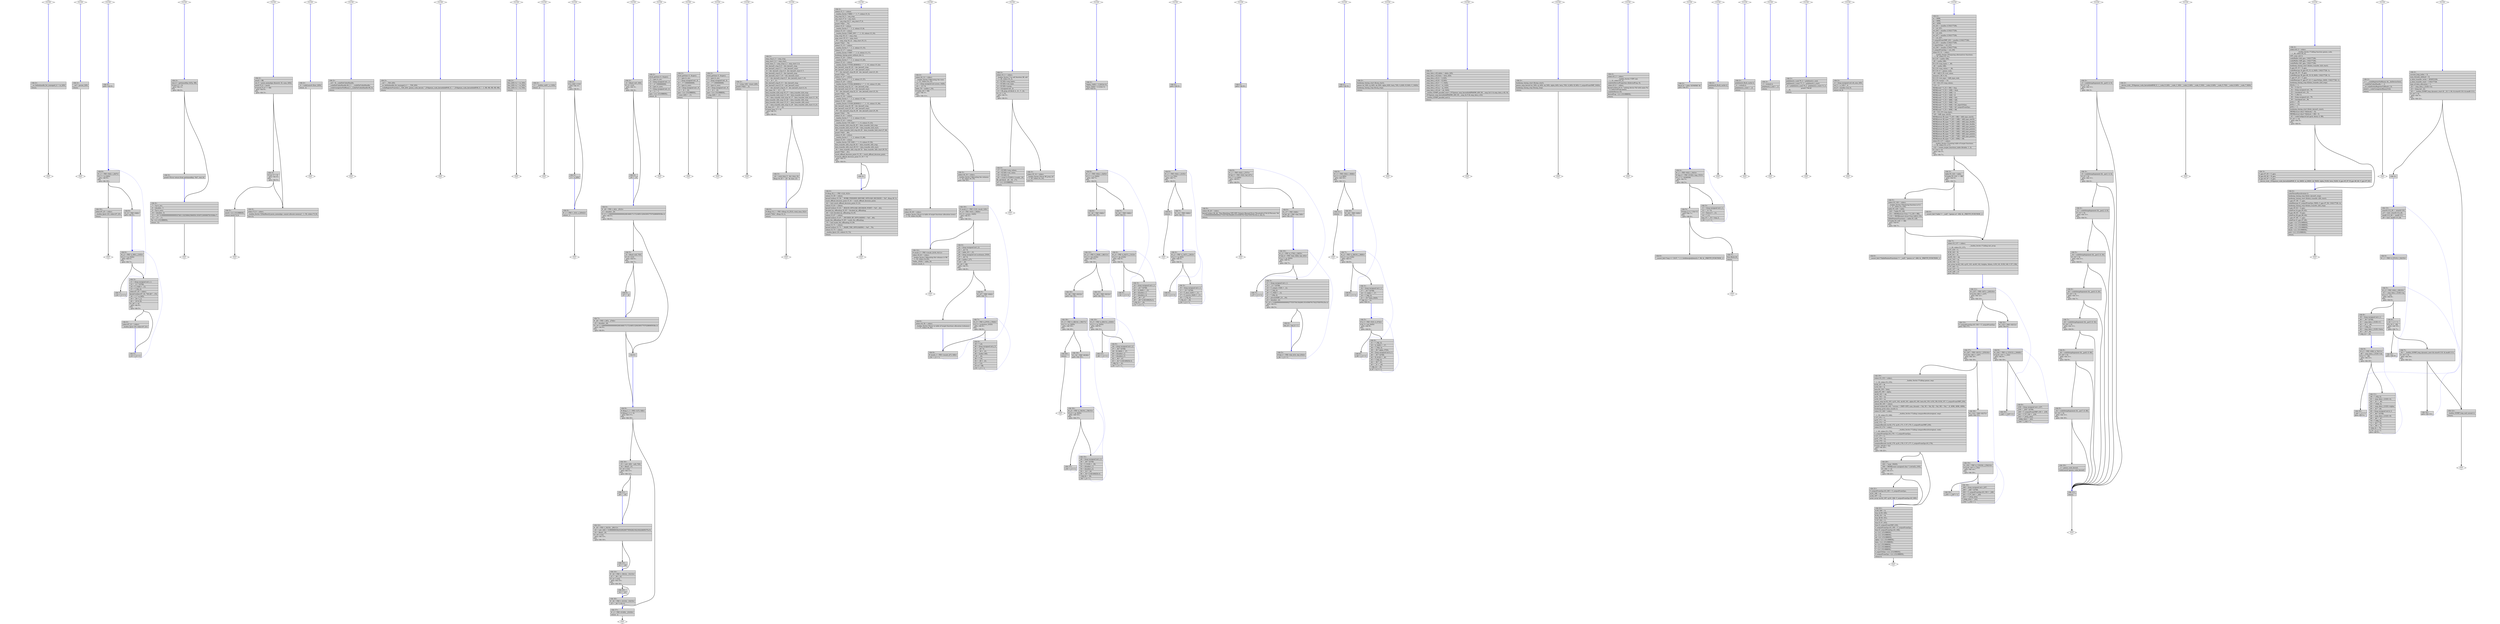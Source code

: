 digraph "tmpxft_000005b1_00000000-14_gemm.ii.034t.profile_estimate" {
overlap=false;
subgraph "void __nv_save_fatbinhandle_for_managed_rt(void**)" {
	color="black";
	label="void __nv_save_fatbinhandle_for_managed_rt(void**)";
	fn_0_basic_block_1 [shape=Mdiamond,style=filled,fillcolor=white,label="EXIT"];

	fn_0_basic_block_2 [shape=record,style=filled,fillcolor=lightgrey,label="{\<bb\ 2\>:\l\
|__nv_fatbinhandle_for_managed_rt\ =\ in_2(D);\l\
|return;\l\
}"];

	fn_0_basic_block_0 [shape=Mdiamond,style=filled,fillcolor=white,label="ENTRY"];

	fn_0_basic_block_0:s -> fn_0_basic_block_2:n [style="solid,bold",color=blue,weight=100,constraint=true];
	fn_0_basic_block_2:s -> fn_0_basic_block_1:n [style="solid,bold",color=black,weight=10,constraint=true];
	fn_0_basic_block_0:s -> fn_0_basic_block_1:n [style="invis",constraint=true];
}
subgraph "void ____nv_dummy_param_ref(void*)" {
	color="black";
	label="void ____nv_dummy_param_ref(void*)";
	fn_3228_basic_block_1 [shape=Mdiamond,style=filled,fillcolor=white,label="EXIT"];

	fn_3228_basic_block_2 [shape=record,style=filled,fillcolor=lightgrey,label="{\<bb\ 2\>:\l\
|__ref\ =\ param_2(D);\l\
|return;\l\
}"];

	fn_3228_basic_block_0 [shape=Mdiamond,style=filled,fillcolor=white,label="ENTRY"];

	fn_3228_basic_block_0:s -> fn_3228_basic_block_2:n [style="solid,bold",color=blue,weight=100,constraint=true];
	fn_3228_basic_block_2:s -> fn_3228_basic_block_1:n [style="solid,bold",color=black,weight=10,constraint=true];
	fn_3228_basic_block_0:s -> fn_3228_basic_block_1:n [style="invis",constraint=true];
}
subgraph "void print_array(int, int, double (*)[4096])" {
	color="black";
	label="void print_array(int, int, double (*)[4096])";
	fn_3211_basic_block_1 [shape=Mdiamond,style=filled,fillcolor=white,label="EXIT"];

	fn_3211_basic_block_2 [shape=record,style=filled,fillcolor=lightgrey,label="{\<bb\ 2\>:\l\
goto\ \<bb\ 8\>;\l\
}"];

	fn_3211_basic_block_8 [shape=record,style=filled,fillcolor=lightgrey,label="{\<bb\ 8\>:\l\
|#\ i_1\ =\ PHI\ \<0(2),\ i_24(7)\>\l\
|if\ (i_1\ \<\ ni_8(D))\l\
\ \ goto\ \<bb\ 9\>;\l\
else\l\
\ \ goto\ \<bb\ 10\>;\l\
}"];

	fn_3211_basic_block_10 [shape=record,style=filled,fillcolor=lightgrey,label="{\<bb\ 10\>:\l\
|stderr.67_25\ =\ stderr;\l\
|__builtin_fputc\ (10,\ stderr.67_25);\l\
|return;\l\
}"];

	fn_3211_basic_block_9 [shape=record,style=filled,fillcolor=lightgrey,label="{\<bb\ 9\>:\l\
|#\ j_9\ =\ PHI\ \<0(8)\>\l\
goto\ \<bb\ 6\>;\l\
}"];

	fn_3211_basic_block_6 [shape=record,style=filled,fillcolor=lightgrey,label="{\<bb\ 6\>:\l\
|#\ j_2\ =\ PHI\ \<j_9(9),\ j_23(5)\>\l\
|if\ (j_2\ \<\ nj_10(D))\l\
\ \ goto\ \<bb\ 3\>;\l\
else\l\
\ \ goto\ \<bb\ 7\>;\l\
}"];

	fn_3211_basic_block_7 [shape=record,style=filled,fillcolor=lightgrey,label="{\<bb\ 7\>:\l\
|i_24\ =\ i_1\ +\ 1;\l\
}"];

	fn_3211_basic_block_3 [shape=record,style=filled,fillcolor=lightgrey,label="{\<bb\ 3\>:\l\
|_11\ =\ (long\ unsigned\ int)\ i_1;\l\
|_12\ =\ _11\ *\ 32768;\l\
|_14\ =\ C_13(D)\ +\ _12;\l\
|_15\ =\ *_14[j_2];\l\
|stderr.67_16\ =\ stderr;\l\
|fprintf\ (stderr.67_16,\ \"%0.2lf\ \",\ _15);\l\
|_18\ =\ i_1\ *\ ni_8(D);\l\
|_19\ =\ _18\ +\ j_2;\l\
|_20\ =\ _19\ %\ 20;\l\
|if\ (_20\ ==\ 0)\l\
\ \ goto\ \<bb\ 4\>;\l\
else\l\
\ \ goto\ \<bb\ 5\>;\l\
}"];

	fn_3211_basic_block_4 [shape=record,style=filled,fillcolor=lightgrey,label="{\<bb\ 4\>:\l\
|stderr.67_21\ =\ stderr;\l\
|__builtin_fputc\ (10,\ stderr.67_21);\l\
}"];

	fn_3211_basic_block_5 [shape=record,style=filled,fillcolor=lightgrey,label="{\<bb\ 5\>:\l\
|j_23\ =\ j_2\ +\ 1;\l\
}"];

	fn_3211_basic_block_0 [shape=Mdiamond,style=filled,fillcolor=white,label="ENTRY"];

	fn_3211_basic_block_0:s -> fn_3211_basic_block_2:n [style="solid,bold",color=blue,weight=100,constraint=true];
	fn_3211_basic_block_2:s -> fn_3211_basic_block_8:n [style="solid,bold",color=blue,weight=100,constraint=true];
	fn_3211_basic_block_3:s -> fn_3211_basic_block_4:n [style="solid,bold",color=black,weight=10,constraint=true];
	fn_3211_basic_block_3:s -> fn_3211_basic_block_5:n [style="solid,bold",color=black,weight=10,constraint=true];
	fn_3211_basic_block_4:s -> fn_3211_basic_block_5:n [style="solid,bold",color=blue,weight=100,constraint=true];
	fn_3211_basic_block_5:s -> fn_3211_basic_block_6:n [style="dotted,bold",color=blue,weight=10,constraint=false];
	fn_3211_basic_block_6:s -> fn_3211_basic_block_3:n [style="solid,bold",color=black,weight=10,constraint=true];
	fn_3211_basic_block_6:s -> fn_3211_basic_block_7:n [style="solid,bold",color=black,weight=10,constraint=true];
	fn_3211_basic_block_7:s -> fn_3211_basic_block_8:n [style="dotted,bold",color=blue,weight=10,constraint=false];
	fn_3211_basic_block_8:s -> fn_3211_basic_block_9:n [style="solid,bold",color=black,weight=10,constraint=true];
	fn_3211_basic_block_8:s -> fn_3211_basic_block_10:n [style="solid,bold",color=black,weight=10,constraint=true];
	fn_3211_basic_block_9:s -> fn_3211_basic_block_6:n [style="solid,bold",color=blue,weight=100,constraint=true];
	fn_3211_basic_block_10:s -> fn_3211_basic_block_1:n [style="solid,bold",color=black,weight=10,constraint=true];
	fn_3211_basic_block_0:s -> fn_3211_basic_block_1:n [style="invis",constraint=true];
}
subgraph "double rtclock()" {
	color="black";
	label="double rtclock()";
	fn_3219_basic_block_1 [shape=Mdiamond,style=filled,fillcolor=white,label="EXIT"];

	fn_3219_basic_block_2 [shape=record,style=filled,fillcolor=lightgrey,label="{\<bb\ 2\>:\l\
|stat_4\ =\ gettimeofday\ (&Tp,\ 0B);\l\
|if\ (stat_4\ !=\ 0)\l\
\ \ goto\ \<bb\ 3\>;\l\
else\l\
\ \ goto\ \<bb\ 4\>;\l\
}"];

	fn_3219_basic_block_3 [shape=record,style=filled,fillcolor=lightgrey,label="{\<bb\ 3\>:\l\
|printf\ (\"Error\ return\ from\ gettimeofday:\ %d\",\ stat_4);\l\
}"];

	fn_3219_basic_block_4 [shape=record,style=filled,fillcolor=lightgrey,label="{\<bb\ 4\>:\l\
|_7\ =\ Tp.tv_sec;\l\
|_8\ =\ (double)\ _7;\l\
|_9\ =\ Tp.tv_usec;\l\
|_10\ =\ (double)\ _9;\l\
|_11\ =\ _10\ *\ 9.99999999999999954748111825886258685613938723690807819366e-7;\l\
|_12\ =\ _8\ +\ _11;\l\
|Tp\ =\{v\}\ \{CLOBBER\};\l\
|return\ _12;\l\
}"];

	fn_3219_basic_block_0 [shape=Mdiamond,style=filled,fillcolor=white,label="ENTRY"];

	fn_3219_basic_block_0:s -> fn_3219_basic_block_2:n [style="solid,bold",color=blue,weight=100,constraint=true];
	fn_3219_basic_block_2:s -> fn_3219_basic_block_3:n [style="solid,bold",color=black,weight=10,constraint=true];
	fn_3219_basic_block_2:s -> fn_3219_basic_block_4:n [style="solid,bold",color=black,weight=10,constraint=true];
	fn_3219_basic_block_3:s -> fn_3219_basic_block_4:n [style="solid,bold",color=blue,weight=100,constraint=true];
	fn_3219_basic_block_4:s -> fn_3219_basic_block_1:n [style="solid,bold",color=black,weight=10,constraint=true];
	fn_3219_basic_block_0:s -> fn_3219_basic_block_1:n [style="invis",constraint=true];
}
subgraph "void* xmalloc(size_t)" {
	color="black";
	label="void* xmalloc(size_t)";
	fn_3225_basic_block_1 [shape=Mdiamond,style=filled,fillcolor=white,label="EXIT"];

	fn_3225_basic_block_2 [shape=record,style=filled,fillcolor=lightgrey,label="{\<bb\ 2\>:\l\
|newA\ =\ 0B;\l\
|ret_5\ =\ posix_memalign\ (&newA,\ 32,\ num_3(D));\l\
|newA.72_6\ =\ newA;\l\
|if\ (newA.72_6\ ==\ 0B)\l\
\ \ goto\ \<bb\ 4\>;\l\
else\l\
\ \ goto\ \<bb\ 3\>;\l\
}"];

	fn_3225_basic_block_3 [shape=record,style=filled,fillcolor=lightgrey,label="{\<bb\ 3\>:\l\
|if\ (ret_5\ !=\ 0)\l\
\ \ goto\ \<bb\ 4\>;\l\
else\l\
\ \ goto\ \<bb\ 5\>;\l\
}"];

	fn_3225_basic_block_5 [shape=record,style=filled,fillcolor=lightgrey,label="{\<bb\ 5\>:\l\
|newA\ =\{v\}\ \{CLOBBER\};\l\
|return\ newA.72_6;\l\
}"];

	fn_3225_basic_block_4 [shape=record,style=filled,fillcolor=lightgrey,label="{\<bb\ 4\>:\l\
|stderr.73_9\ =\ stderr;\l\
|__builtin_fwrite\ (\"[PolyBench]\ posix_memalign:\ cannot\ allocate\ memory\",\ 1,\ 50,\ stderr.73_9);\l\
|exit\ (1);\l\
}"];

	fn_3225_basic_block_0 [shape=Mdiamond,style=filled,fillcolor=white,label="ENTRY"];

	fn_3225_basic_block_0:s -> fn_3225_basic_block_2:n [style="solid,bold",color=blue,weight=100,constraint=true];
	fn_3225_basic_block_2:s -> fn_3225_basic_block_4:n [style="solid,bold",color=black,weight=10,constraint=true];
	fn_3225_basic_block_2:s -> fn_3225_basic_block_3:n [style="solid,bold",color=black,weight=10,constraint=true];
	fn_3225_basic_block_3:s -> fn_3225_basic_block_4:n [style="solid,bold",color=black,weight=10,constraint=true];
	fn_3225_basic_block_3:s -> fn_3225_basic_block_5:n [style="solid,bold",color=black,weight=10,constraint=true];
	fn_3225_basic_block_5:s -> fn_3225_basic_block_1:n [style="solid,bold",color=black,weight=10,constraint=true];
	fn_3225_basic_block_0:s -> fn_3225_basic_block_1:n [style="invis",constraint=true];
}
subgraph "cudaError_t cudaLaunch(T*) [with T = char; cudaError_t = cudaError]" {
	color="black";
	label="cudaError_t cudaLaunch(T*) [with T = char; cudaError_t = cudaError]";
	fn_3255_basic_block_1 [shape=Mdiamond,style=filled,fillcolor=white,label="EXIT"];

	fn_3255_basic_block_2 [shape=record,style=filled,fillcolor=lightgrey,label="{\<bb\ 2\>:\l\
|_4\ =\ cudaLaunch\ (func_2(D));\l\
|return\ _4;\l\
}"];

	fn_3255_basic_block_0 [shape=Mdiamond,style=filled,fillcolor=white,label="ENTRY"];

	fn_3255_basic_block_0:s -> fn_3255_basic_block_2:n [style="solid,bold",color=blue,weight=100,constraint=true];
	fn_3255_basic_block_2:s -> fn_3255_basic_block_1:n [style="solid,bold",color=black,weight=10,constraint=true];
	fn_3255_basic_block_0:s -> fn_3255_basic_block_1:n [style="invis",constraint=true];
}
subgraph "void __cudaUnregisterBinaryUtil()" {
	color="black";
	label="void __cudaUnregisterBinaryUtil()";
	fn_3229_basic_block_1 [shape=Mdiamond,style=filled,fillcolor=white,label="EXIT"];

	fn_3229_basic_block_2 [shape=record,style=filled,fillcolor=lightgrey,label="{\<bb\ 2\>:\l\
|__ref\ =\ &__cudaFatCubinHandle;\l\
|__cudaFatCubinHandle.84_3\ =\ __cudaFatCubinHandle;\l\
|__cudaUnregisterFatBinary\ (__cudaFatCubinHandle.84_3);\l\
|return;\l\
}"];

	fn_3229_basic_block_0 [shape=Mdiamond,style=filled,fillcolor=white,label="ENTRY"];

	fn_3229_basic_block_0:s -> fn_3229_basic_block_2:n [style="solid,bold",color=blue,weight=100,constraint=true];
	fn_3229_basic_block_2:s -> fn_3229_basic_block_1:n [style="solid,bold",color=black,weight=10,constraint=true];
	fn_3229_basic_block_0:s -> fn_3229_basic_block_1:n [style="invis",constraint=true];
}
subgraph "void __nv_cudaEntityRegisterCallback(void**)" {
	color="black";
	label="void __nv_cudaEntityRegisterCallback(void**)";
	fn_3253_basic_block_1 [shape=Mdiamond,style=filled,fillcolor=white,label="EXIT"];

	fn_3253_basic_block_2 [shape=record,style=filled,fillcolor=lightgrey,label="{\<bb\ 2\>:\l\
|__ref\ =\ __T26_2(D);\l\
|__nv_fatbinhandle_for_managed_rt\ =\ __T26_2(D);\l\
|__cudaRegisterFunction\ (__T26_2(D),\ gemm_cuda_kernel,\ \"_Z16gemm_cuda_kerneliiiddPdS_S_\",\ \"_Z16gemm_cuda_kerneliiiddPdS_S_\",\ -1,\ 0B,\ 0B,\ 0B,\ 0B,\ 0B);\l\
|return;\l\
}"];

	fn_3253_basic_block_0 [shape=Mdiamond,style=filled,fillcolor=white,label="ENTRY"];

	fn_3253_basic_block_0:s -> fn_3253_basic_block_2:n [style="solid,bold",color=blue,weight=100,constraint=true];
	fn_3253_basic_block_2:s -> fn_3253_basic_block_1:n [style="solid,bold",color=black,weight=10,constraint=true];
	fn_3253_basic_block_0:s -> fn_3253_basic_block_1:n [style="invis",constraint=true];
}
subgraph "dim3::dim3(unsigned int, unsigned int, unsigned int)" {
	color="black";
	label="dim3::dim3(unsigned int, unsigned int, unsigned int)";
	fn_3_basic_block_1 [shape=Mdiamond,style=filled,fillcolor=white,label="EXIT"];

	fn_3_basic_block_2 [shape=record,style=filled,fillcolor=lightgrey,label="{\<bb\ 2\>:\l\
|this_2(D)-\>x\ =\ vx_3(D);\l\
|this_2(D)-\>y\ =\ vy_5(D);\l\
|this_2(D)-\>z\ =\ vz_7(D);\l\
|return;\l\
}"];

	fn_3_basic_block_0 [shape=Mdiamond,style=filled,fillcolor=white,label="ENTRY"];

	fn_3_basic_block_0:s -> fn_3_basic_block_2:n [style="solid,bold",color=blue,weight=100,constraint=true];
	fn_3_basic_block_2:s -> fn_3_basic_block_1:n [style="solid,bold",color=black,weight=10,constraint=true];
	fn_3_basic_block_0:s -> fn_3_basic_block_1:n [style="invis",constraint=true];
}
subgraph "float std::ceil(float)" {
	color="black";
	label="float std::ceil(float)";
	fn_139_basic_block_1 [shape=Mdiamond,style=filled,fillcolor=white,label="EXIT"];

	fn_139_basic_block_2 [shape=record,style=filled,fillcolor=lightgrey,label="{\<bb\ 2\>:\l\
|_2\ =\ __builtin_ceilf\ (__x_1(D));\l\
|return\ _2;\l\
}"];

	fn_139_basic_block_0 [shape=Mdiamond,style=filled,fillcolor=white,label="ENTRY"];

	fn_139_basic_block_0:s -> fn_139_basic_block_2:n [style="solid,bold",color=blue,weight=100,constraint=true];
	fn_139_basic_block_2:s -> fn_139_basic_block_1:n [style="solid,bold",color=black,weight=10,constraint=true];
	fn_139_basic_block_0:s -> fn_139_basic_block_1:n [style="invis",constraint=true];
}
subgraph "float absVal(float)" {
	color="black";
	label="float absVal(float)";
	fn_3194_basic_block_1 [shape=Mdiamond,style=filled,fillcolor=white,label="EXIT"];

	fn_3194_basic_block_2 [shape=record,style=filled,fillcolor=lightgrey,label="{\<bb\ 2\>:\l\
|if\ (a_2(D)\ \<\ 0.0)\l\
\ \ goto\ \<bb\ 3\>;\l\
else\l\
\ \ goto\ \<bb\ 4\>;\l\
}"];

	fn_3194_basic_block_3 [shape=record,style=filled,fillcolor=lightgrey,label="{\<bb\ 3\>:\l\
|_3\ =\ -a_2(D);\l\
}"];

	fn_3194_basic_block_4 [shape=record,style=filled,fillcolor=lightgrey,label="{\<bb\ 4\>:\l\
|#\ _1\ =\ PHI\ \<_3(3),\ a_2(D)(2)\>\l\
|return\ _1;\l\
}"];

	fn_3194_basic_block_0 [shape=Mdiamond,style=filled,fillcolor=white,label="ENTRY"];

	fn_3194_basic_block_0:s -> fn_3194_basic_block_2:n [style="solid,bold",color=blue,weight=100,constraint=true];
	fn_3194_basic_block_2:s -> fn_3194_basic_block_3:n [style="solid,bold",color=black,weight=10,constraint=true];
	fn_3194_basic_block_2:s -> fn_3194_basic_block_4:n [style="solid,bold",color=black,weight=10,constraint=true];
	fn_3194_basic_block_3:s -> fn_3194_basic_block_4:n [style="solid,bold",color=blue,weight=100,constraint=true];
	fn_3194_basic_block_4:s -> fn_3194_basic_block_1:n [style="solid,bold",color=black,weight=10,constraint=true];
	fn_3194_basic_block_0:s -> fn_3194_basic_block_1:n [style="invis",constraint=true];
}
subgraph "float percentDiff(double, double)" {
	color="black";
	label="float percentDiff(double, double)";
	fn_3195_basic_block_1 [shape=Mdiamond,style=filled,fillcolor=white,label="EXIT"];

	fn_3195_basic_block_2 [shape=record,style=filled,fillcolor=lightgrey,label="{\<bb\ 2\>:\l\
|_4\ =\ (float)\ val1_3(D);\l\
|if\ (_4\ \<\ 0.0)\l\
\ \ goto\ \<bb\ 3\>;\l\
else\l\
\ \ goto\ \<bb\ 4\>;\l\
}"];

	fn_3195_basic_block_3 [shape=record,style=filled,fillcolor=lightgrey,label="{\<bb\ 3\>:\l\
|_25\ =\ -_4;\l\
}"];

	fn_3195_basic_block_4 [shape=record,style=filled,fillcolor=lightgrey,label="{\<bb\ 4\>:\l\
|#\ _26\ =\ PHI\ \<_4(2),\ _25(3)\>\l\
|_6\ =\ (double)\ _26;\l\
|if\ (_6\ \<\ 1.00000000000000002081668171172168513294309377670288085938e-2)\l\
\ \ goto\ \<bb\ 5\>;\l\
else\l\
\ \ goto\ \<bb\ 8\>;\l\
}"];

	fn_3195_basic_block_5 [shape=record,style=filled,fillcolor=lightgrey,label="{\<bb\ 5\>:\l\
|_8\ =\ (float)\ val2_7(D);\l\
|if\ (_8\ \<\ 0.0)\l\
\ \ goto\ \<bb\ 6\>;\l\
else\l\
\ \ goto\ \<bb\ 7\>;\l\
}"];

	fn_3195_basic_block_6 [shape=record,style=filled,fillcolor=lightgrey,label="{\<bb\ 6\>:\l\
|_27\ =\ -_8;\l\
}"];

	fn_3195_basic_block_7 [shape=record,style=filled,fillcolor=lightgrey,label="{\<bb\ 7\>:\l\
|#\ _28\ =\ PHI\ \<_8(5),\ _27(6)\>\l\
|_10\ =\ (double)\ _28;\l\
|if\ (_10\ \<\ 1.00000000000000002081668171172168513294309377670288085938e-2)\l\
\ \ goto\ \<bb\ 9\>;\l\
else\l\
\ \ goto\ \<bb\ 8\>;\l\
}"];

	fn_3195_basic_block_8 [shape=record,style=filled,fillcolor=lightgrey,label="{\<bb\ 8\>:\l\
}"];

	fn_3195_basic_block_9 [shape=record,style=filled,fillcolor=lightgrey,label="{\<bb\ 9\>:\l\
|#\ iftmp.1_1\ =\ PHI\ \<1(7),\ 0(8)\>\l\
|if\ (iftmp.1_1\ !=\ 0)\l\
\ \ goto\ \<bb\ 17\>;\l\
else\l\
\ \ goto\ \<bb\ 10\>;\l\
}"];

	fn_3195_basic_block_10 [shape=record,style=filled,fillcolor=lightgrey,label="{\<bb\ 10\>:\l\
|_15\ =\ val1_3(D)\ -\ val2_7(D);\l\
|_16\ =\ (float)\ _15;\l\
|if\ (_16\ \<\ 0.0)\l\
\ \ goto\ \<bb\ 11\>;\l\
else\l\
\ \ goto\ \<bb\ 12\>;\l\
}"];

	fn_3195_basic_block_11 [shape=record,style=filled,fillcolor=lightgrey,label="{\<bb\ 11\>:\l\
|_29\ =\ -_16;\l\
}"];

	fn_3195_basic_block_12 [shape=record,style=filled,fillcolor=lightgrey,label="{\<bb\ 12\>:\l\
|#\ _30\ =\ PHI\ \<_16(10),\ _29(11)\>\l\
|_18\ =\ val1_3(D)\ +\ 9.99999993922529029077850282192230224609375e-9;\l\
|_19\ =\ (float)\ _18;\l\
|if\ (_19\ \<\ 0.0)\l\
\ \ goto\ \<bb\ 13\>;\l\
else\l\
\ \ goto\ \<bb\ 14\>;\l\
}"];

	fn_3195_basic_block_13 [shape=record,style=filled,fillcolor=lightgrey,label="{\<bb\ 13\>:\l\
|_31\ =\ -_19;\l\
}"];

	fn_3195_basic_block_14 [shape=record,style=filled,fillcolor=lightgrey,label="{\<bb\ 14\>:\l\
|#\ _32\ =\ PHI\ \<_19(12),\ _31(13)\>\l\
|_21\ =\ _30\ /\ _32;\l\
|if\ (_21\ \<\ 0.0)\l\
\ \ goto\ \<bb\ 15\>;\l\
else\l\
\ \ goto\ \<bb\ 16\>;\l\
}"];

	fn_3195_basic_block_15 [shape=record,style=filled,fillcolor=lightgrey,label="{\<bb\ 15\>:\l\
|_33\ =\ -_21;\l\
}"];

	fn_3195_basic_block_16 [shape=record,style=filled,fillcolor=lightgrey,label="{\<bb\ 16\>:\l\
|#\ _34\ =\ PHI\ \<_21(14),\ _33(15)\>\l\
|_23\ =\ _34\ *\ 1.0e+2;\l\
}"];

	fn_3195_basic_block_17 [shape=record,style=filled,fillcolor=lightgrey,label="{\<bb\ 17\>:\l\
|#\ _2\ =\ PHI\ \<0.0(9),\ _23(16)\>\l\
|return\ _2;\l\
}"];

	fn_3195_basic_block_0 [shape=Mdiamond,style=filled,fillcolor=white,label="ENTRY"];

	fn_3195_basic_block_0:s -> fn_3195_basic_block_2:n [style="solid,bold",color=blue,weight=100,constraint=true];
	fn_3195_basic_block_2:s -> fn_3195_basic_block_3:n [style="solid,bold",color=black,weight=10,constraint=true];
	fn_3195_basic_block_2:s -> fn_3195_basic_block_4:n [style="solid,bold",color=black,weight=10,constraint=true];
	fn_3195_basic_block_3:s -> fn_3195_basic_block_4:n [style="solid,bold",color=blue,weight=100,constraint=true];
	fn_3195_basic_block_4:s -> fn_3195_basic_block_5:n [style="solid,bold",color=black,weight=10,constraint=true];
	fn_3195_basic_block_4:s -> fn_3195_basic_block_8:n [style="solid,bold",color=black,weight=10,constraint=true];
	fn_3195_basic_block_5:s -> fn_3195_basic_block_6:n [style="solid,bold",color=black,weight=10,constraint=true];
	fn_3195_basic_block_5:s -> fn_3195_basic_block_7:n [style="solid,bold",color=black,weight=10,constraint=true];
	fn_3195_basic_block_6:s -> fn_3195_basic_block_7:n [style="solid,bold",color=blue,weight=100,constraint=true];
	fn_3195_basic_block_7:s -> fn_3195_basic_block_9:n [style="solid,bold",color=black,weight=10,constraint=true];
	fn_3195_basic_block_7:s -> fn_3195_basic_block_8:n [style="solid,bold",color=black,weight=10,constraint=true];
	fn_3195_basic_block_8:s -> fn_3195_basic_block_9:n [style="solid,bold",color=blue,weight=100,constraint=true];
	fn_3195_basic_block_9:s -> fn_3195_basic_block_17:n [style="solid,bold",color=black,weight=10,constraint=true];
	fn_3195_basic_block_9:s -> fn_3195_basic_block_10:n [style="solid,bold",color=black,weight=10,constraint=true];
	fn_3195_basic_block_10:s -> fn_3195_basic_block_11:n [style="solid,bold",color=black,weight=10,constraint=true];
	fn_3195_basic_block_10:s -> fn_3195_basic_block_12:n [style="solid,bold",color=black,weight=10,constraint=true];
	fn_3195_basic_block_11:s -> fn_3195_basic_block_12:n [style="solid,bold",color=blue,weight=100,constraint=true];
	fn_3195_basic_block_12:s -> fn_3195_basic_block_13:n [style="solid,bold",color=black,weight=10,constraint=true];
	fn_3195_basic_block_12:s -> fn_3195_basic_block_14:n [style="solid,bold",color=black,weight=10,constraint=true];
	fn_3195_basic_block_13:s -> fn_3195_basic_block_14:n [style="solid,bold",color=blue,weight=100,constraint=true];
	fn_3195_basic_block_14:s -> fn_3195_basic_block_15:n [style="solid,bold",color=black,weight=10,constraint=true];
	fn_3195_basic_block_14:s -> fn_3195_basic_block_16:n [style="solid,bold",color=black,weight=10,constraint=true];
	fn_3195_basic_block_15:s -> fn_3195_basic_block_16:n [style="solid,bold",color=blue,weight=100,constraint=true];
	fn_3195_basic_block_16:s -> fn_3195_basic_block_17:n [style="solid,bold",color=blue,weight=100,constraint=true];
	fn_3195_basic_block_17:s -> fn_3195_basic_block_1:n [style="solid,bold",color=black,weight=10,constraint=true];
	fn_3195_basic_block_0:s -> fn_3195_basic_block_1:n [style="invis",constraint=true];
}
subgraph "uint64_t get_time()" {
	color="black";
	label="uint64_t get_time()";
	fn_3200_basic_block_1 [shape=Mdiamond,style=filled,fillcolor=white,label="EXIT"];

	fn_3200_basic_block_2 [shape=record,style=filled,fillcolor=lightgrey,label="{\<bb\ 2\>:\l\
|clock_gettime\ (1,\ &spec);\l\
|_3\ =\ spec.tv_sec;\l\
|_4\ =\ (long\ unsigned\ int)\ _3;\l\
|_5\ =\ _4\ *\ 1000000000;\l\
|_6\ =\ spec.tv_nsec;\l\
|_7\ =\ (long\ unsigned\ int)\ _6;\l\
|_8\ =\ _5\ +\ _7;\l\
|spec\ =\{v\}\ \{CLOBBER\};\l\
|return\ _8;\l\
}"];

	fn_3200_basic_block_0 [shape=Mdiamond,style=filled,fillcolor=white,label="ENTRY"];

	fn_3200_basic_block_0:s -> fn_3200_basic_block_2:n [style="solid,bold",color=blue,weight=100,constraint=true];
	fn_3200_basic_block_2:s -> fn_3200_basic_block_1:n [style="solid,bold",color=black,weight=10,constraint=true];
	fn_3200_basic_block_0:s -> fn_3200_basic_block_1:n [style="invis",constraint=true];
}
subgraph "void hookomp_timing_start(uint64_t*)" {
	color="black";
	label="void hookomp_timing_start(uint64_t*)";
	fn_3201_basic_block_1 [shape=Mdiamond,style=filled,fillcolor=white,label="EXIT"];

	fn_3201_basic_block_2 [shape=record,style=filled,fillcolor=lightgrey,label="{\<bb\ 2\>:\l\
|clock_gettime\ (1,\ &spec);\l\
|_6\ =\ spec.tv_sec;\l\
|_7\ =\ (long\ unsigned\ int)\ _6;\l\
|_8\ =\ _7\ *\ 1000000000;\l\
|_9\ =\ spec.tv_nsec;\l\
|_10\ =\ (long\ unsigned\ int)\ _9;\l\
|_11\ =\ _8\ +\ _10;\l\
|spec\ =\{v\}\ \{CLOBBER\};\l\
|*_start_4(D)\ =\ _11;\l\
|return;\l\
}"];

	fn_3201_basic_block_0 [shape=Mdiamond,style=filled,fillcolor=white,label="ENTRY"];

	fn_3201_basic_block_0:s -> fn_3201_basic_block_2:n [style="solid,bold",color=blue,weight=100,constraint=true];
	fn_3201_basic_block_2:s -> fn_3201_basic_block_1:n [style="solid,bold",color=black,weight=10,constraint=true];
	fn_3201_basic_block_0:s -> fn_3201_basic_block_1:n [style="invis",constraint=true];
}
subgraph "void hookomp_timing_stop(uint64_t*)" {
	color="black";
	label="void hookomp_timing_stop(uint64_t*)";
	fn_3202_basic_block_1 [shape=Mdiamond,style=filled,fillcolor=white,label="EXIT"];

	fn_3202_basic_block_2 [shape=record,style=filled,fillcolor=lightgrey,label="{\<bb\ 2\>:\l\
|clock_gettime\ (1,\ &spec);\l\
|_6\ =\ spec.tv_sec;\l\
|_7\ =\ (long\ unsigned\ int)\ _6;\l\
|_8\ =\ _7\ *\ 1000000000;\l\
|_9\ =\ spec.tv_nsec;\l\
|_10\ =\ (long\ unsigned\ int)\ _9;\l\
|_11\ =\ _8\ +\ _10;\l\
|spec\ =\{v\}\ \{CLOBBER\};\l\
|*_stop_4(D)\ =\ _11;\l\
|return;\l\
}"];

	fn_3202_basic_block_0 [shape=Mdiamond,style=filled,fillcolor=white,label="ENTRY"];

	fn_3202_basic_block_0:s -> fn_3202_basic_block_2:n [style="solid,bold",color=blue,weight=100,constraint=true];
	fn_3202_basic_block_2:s -> fn_3202_basic_block_1:n [style="solid,bold",color=black,weight=10,constraint=true];
	fn_3202_basic_block_0:s -> fn_3202_basic_block_1:n [style="invis",constraint=true];
}
subgraph "void hookomp_timing_print(uint64_t, uint64_t)" {
	color="black";
	label="void hookomp_timing_print(uint64_t, uint64_t)";
	fn_3203_basic_block_1 [shape=Mdiamond,style=filled,fillcolor=white,label="EXIT"];

	fn_3203_basic_block_2 [shape=record,style=filled,fillcolor=lightgrey,label="{\<bb\ 2\>:\l\
|_3\ =\ tstop_1(D)\ -\ tstart_2(D);\l\
|printf\ (\"%llu\",\ _3);\l\
|return;\l\
}"];

	fn_3203_basic_block_0 [shape=Mdiamond,style=filled,fillcolor=white,label="ENTRY"];

	fn_3203_basic_block_0:s -> fn_3203_basic_block_2:n [style="solid,bold",color=blue,weight=100,constraint=true];
	fn_3203_basic_block_2:s -> fn_3203_basic_block_1:n [style="solid,bold",color=black,weight=10,constraint=true];
	fn_3203_basic_block_0:s -> fn_3203_basic_block_1:n [style="invis",constraint=true];
}
subgraph "void hookomp_timing_print_without_dev()" {
	color="black";
	label="void hookomp_timing_print_without_dev()";
	fn_3204_basic_block_1 [shape=Mdiamond,style=filled,fillcolor=white,label="EXIT"];

	fn_3204_basic_block_2 [shape=record,style=filled,fillcolor=lightgrey,label="{\<bb\ 2\>:\l\
|omp_stop.2_3\ =\ omp_stop;\l\
|omp_start.3_4\ =\ omp_start;\l\
|total_time_5\ =\ omp_stop.2_3\ -\ omp_start.3_4;\l\
|dev_kernel1_stop.4_6\ =\ dev_kernel1_stop;\l\
|dev_kernel1_start.5_7\ =\ dev_kernel1_start;\l\
|_8\ =\ dev_kernel1_stop.4_6\ -\ dev_kernel1_start.5_7;\l\
|dev_kernel2_stop.6_9\ =\ dev_kernel2_stop;\l\
|dev_kernel2_start.7_10\ =\ dev_kernel2_start;\l\
|_11\ =\ dev_kernel2_stop.6_9\ -\ dev_kernel2_start.7_10;\l\
|_12\ =\ _8\ +\ _11;\l\
|dev_kernel3_stop.8_13\ =\ dev_kernel3_stop;\l\
|dev_kernel3_start.9_14\ =\ dev_kernel3_start;\l\
|_15\ =\ dev_kernel3_stop.8_13\ -\ dev_kernel3_start.9_14;\l\
|dev_time_16\ =\ _12\ +\ _15;\l\
|data_transfer_h2d_stop.10_17\ =\ data_transfer_h2d_stop;\l\
|data_transfer_h2d_start.11_18\ =\ data_transfer_h2d_start;\l\
|_19\ =\ data_transfer_h2d_stop.10_17\ -\ data_transfer_h2d_start.11_18;\l\
|data_transfer_d2h_stop.12_20\ =\ data_transfer_d2h_stop;\l\
|data_transfer_d2h_start.13_21\ =\ data_transfer_d2h_start;\l\
|_22\ =\ data_transfer_d2h_stop.12_20\ -\ data_transfer_d2h_start.13_21;\l\
|dt_time_23\ =\ _19\ +\ _22;\l\
|if\ (total_time_5\ !=\ 0)\l\
\ \ goto\ \<bb\ 3\>;\l\
else\l\
\ \ goto\ \<bb\ 4\>;\l\
}"];

	fn_3204_basic_block_3 [shape=record,style=filled,fillcolor=lightgrey,label="{\<bb\ 3\>:\l\
|_24\ =\ total_time_5\ -\ dev_time_16;\l\
|iftmp.14_25\ =\ _24\ -\ dt_time_23;\l\
}"];

	fn_3204_basic_block_4 [shape=record,style=filled,fillcolor=lightgrey,label="{\<bb\ 4\>:\l\
|#\ iftmp.14_1\ =\ PHI\ \<iftmp.14_25(3),\ total_time_5(2)\>\l\
|printf\ (\"%llu\",\ iftmp.14_1);\l\
|return;\l\
}"];

	fn_3204_basic_block_0 [shape=Mdiamond,style=filled,fillcolor=white,label="ENTRY"];

	fn_3204_basic_block_0:s -> fn_3204_basic_block_2:n [style="solid,bold",color=blue,weight=100,constraint=true];
	fn_3204_basic_block_2:s -> fn_3204_basic_block_3:n [style="solid,bold",color=black,weight=10,constraint=true];
	fn_3204_basic_block_2:s -> fn_3204_basic_block_4:n [style="solid,bold",color=black,weight=10,constraint=true];
	fn_3204_basic_block_3:s -> fn_3204_basic_block_4:n [style="solid,bold",color=blue,weight=100,constraint=true];
	fn_3204_basic_block_4:s -> fn_3204_basic_block_1:n [style="solid,bold",color=black,weight=10,constraint=true];
	fn_3204_basic_block_0:s -> fn_3204_basic_block_1:n [style="invis",constraint=true];
}
subgraph "void hookomp_print_time_results()" {
	color="black";
	label="void hookomp_print_time_results()";
	fn_3205_basic_block_1 [shape=Mdiamond,style=filled,fillcolor=white,label="EXIT"];

	fn_3205_basic_block_2 [shape=record,style=filled,fillcolor=lightgrey,label="{\<bb\ 2\>:\l\
|stdout.15_3\ =\ stdout;\l\
|__builtin_fwrite\ (\"ORIG\ =\ \",\ 1,\ 7,\ stdout.15_3);\l\
|seq_stop.16_5\ =\ seq_stop;\l\
|seq_start.17_6\ =\ seq_start;\l\
|_75\ =\ seq_stop.16_5\ -\ seq_start.17_6;\l\
|printf\ (\"%llu\",\ _75);\l\
|stdout.15_8\ =\ stdout;\l\
|__builtin_fwrite\ (\",\ \",\ 1,\ 2,\ stdout.15_8);\l\
|stdout.15_10\ =\ stdout;\l\
|__builtin_fwrite\ (\"OMP_OFF\ =\ \",\ 1,\ 10,\ stdout.15_10);\l\
|omp_stop.18_12\ =\ omp_stop;\l\
|omp_start.19_13\ =\ omp_start;\l\
|_76\ =\ omp_stop.18_12\ -\ omp_start.19_13;\l\
|printf\ (\"%llu\",\ _76);\l\
|stdout.15_15\ =\ stdout;\l\
|__builtin_fwrite\ (\",\ \",\ 1,\ 2,\ stdout.15_15);\l\
|stdout.15_17\ =\ stdout;\l\
|__builtin_fwrite\ (\"OMP\ =\ \",\ 1,\ 6,\ stdout.15_17);\l\
|hookomp_timing_print_without_dev\ ();\l\
|stdout.15_20\ =\ stdout;\l\
|__builtin_fwrite\ (\",\ \",\ 1,\ 2,\ stdout.15_20);\l\
|stdout.15_22\ =\ stdout;\l\
|__builtin_fwrite\ (\"CUDA_KERNEL1\ =\ \",\ 1,\ 15,\ stdout.15_22);\l\
|dev_kernel1_stop.20_24\ =\ dev_kernel1_stop;\l\
|dev_kernel1_start.21_25\ =\ dev_kernel1_start;\l\
|_77\ =\ dev_kernel1_stop.20_24\ -\ dev_kernel1_start.21_25;\l\
|printf\ (\"%llu\",\ _77);\l\
|stdout.15_27\ =\ stdout;\l\
|__builtin_fwrite\ (\",\ \",\ 1,\ 2,\ stdout.15_27);\l\
|stdout.15_29\ =\ stdout;\l\
|__builtin_fwrite\ (\"CUDA_KERNEL2\ =\ \",\ 1,\ 15,\ stdout.15_29);\l\
|dev_kernel2_stop.22_31\ =\ dev_kernel2_stop;\l\
|dev_kernel2_start.23_32\ =\ dev_kernel2_start;\l\
|_78\ =\ dev_kernel2_stop.22_31\ -\ dev_kernel2_start.23_32;\l\
|printf\ (\"%llu\",\ _78);\l\
|stdout.15_34\ =\ stdout;\l\
|__builtin_fwrite\ (\",\ \",\ 1,\ 2,\ stdout.15_34);\l\
|stdout.15_36\ =\ stdout;\l\
|__builtin_fwrite\ (\"CUDA_KERNEL3\ =\ \",\ 1,\ 15,\ stdout.15_36);\l\
|dev_kernel3_stop.24_38\ =\ dev_kernel3_stop;\l\
|dev_kernel3_start.25_39\ =\ dev_kernel3_start;\l\
|_79\ =\ dev_kernel3_stop.24_38\ -\ dev_kernel3_start.25_39;\l\
|printf\ (\"%llu\",\ _79);\l\
|stdout.15_41\ =\ stdout;\l\
|__builtin_fwrite\ (\",\ \",\ 1,\ 2,\ stdout.15_41);\l\
|stdout.15_43\ =\ stdout;\l\
|__builtin_fwrite\ (\"DT_H2D\ =\ \",\ 1,\ 9,\ stdout.15_43);\l\
|data_transfer_h2d_stop.26_45\ =\ data_transfer_h2d_stop;\l\
|data_transfer_h2d_start.27_46\ =\ data_transfer_h2d_start;\l\
|_80\ =\ data_transfer_h2d_stop.26_45\ -\ data_transfer_h2d_start.27_46;\l\
|printf\ (\"%llu\",\ _80);\l\
|stdout.15_48\ =\ stdout;\l\
|__builtin_fwrite\ (\",\ \",\ 1,\ 2,\ stdout.15_48);\l\
|stdout.15_50\ =\ stdout;\l\
|__builtin_fwrite\ (\"DT_D2H\ =\ \",\ 1,\ 9,\ stdout.15_50);\l\
|data_transfer_d2h_stop.28_52\ =\ data_transfer_d2h_stop;\l\
|data_transfer_d2h_start.29_53\ =\ data_transfer_d2h_start;\l\
|_81\ =\ data_transfer_d2h_stop.28_52\ -\ data_transfer_d2h_start.29_53;\l\
|printf\ (\"%llu\",\ _81);\l\
|reach_offload_decision_point.31_55\ =\ reach_offload_decision_point;\l\
|if\ (reach_offload_decision_point.31_55\ !=\ 0)\l\
\ \ goto\ \<bb\ 3\>;\l\
else\l\
\ \ goto\ \<bb\ 4\>;\l\
}"];

	fn_3205_basic_block_3 [shape=record,style=filled,fillcolor=lightgrey,label="{\<bb\ 3\>:\l\
}"];

	fn_3205_basic_block_4 [shape=record,style=filled,fillcolor=lightgrey,label="{\<bb\ 4\>:\l\
|#\ iftmp.30_1\ =\ PHI\ \<1(2),\ 0(3)\>\l\
|stdout.15_59\ =\ stdout;\l\
|fprintf\ (stdout.15_59,\ \",\ WORK_FINISHED_BEFORE_OFFLOAD_DECISION\ =\ %d\",\ iftmp.30_1);\l\
|reach_offload_decision_point.31_61\ =\ reach_offload_decision_point;\l\
|_62\ =\ (int)\ reach_offload_decision_point.31_61;\l\
|stdout.15_63\ =\ stdout;\l\
|fprintf\ (stdout.15_63,\ \",\ REACH_OFFLOAD_DECISION_POINT\ =\ %d\",\ _62);\l\
|decided_by_offloading.32_65\ =\ decided_by_offloading;\l\
|_66\ =\ (int)\ decided_by_offloading.32_65;\l\
|stdout.15_67\ =\ stdout;\l\
|fprintf\ (stdout.15_67,\ \",\ DECIDED_BY_OFFLOADING\ =\ %d\",\ _66);\l\
|made_the_offloading.33_69\ =\ made_the_offloading;\l\
|_70\ =\ (int)\ made_the_offloading.33_69;\l\
|stdout.15_71\ =\ stdout;\l\
|fprintf\ (stdout.15_71,\ \",\ MADE_THE_OFFLOADING\ =\ %d\",\ _70);\l\
|stdout.15_73\ =\ stdout;\l\
|__builtin_fputc\ (10,\ stdout.15_73);\l\
|return;\l\
}"];

	fn_3205_basic_block_0 [shape=Mdiamond,style=filled,fillcolor=white,label="ENTRY"];

	fn_3205_basic_block_0:s -> fn_3205_basic_block_2:n [style="solid,bold",color=blue,weight=100,constraint=true];
	fn_3205_basic_block_2:s -> fn_3205_basic_block_4:n [style="solid,bold",color=black,weight=10,constraint=true];
	fn_3205_basic_block_2:s -> fn_3205_basic_block_3:n [style="solid,bold",color=black,weight=10,constraint=true];
	fn_3205_basic_block_3:s -> fn_3205_basic_block_4:n [style="solid,bold",color=blue,weight=100,constraint=true];
	fn_3205_basic_block_4:s -> fn_3205_basic_block_1:n [style="solid,bold",color=black,weight=10,constraint=true];
	fn_3205_basic_block_0:s -> fn_3205_basic_block_1:n [style="invis",constraint=true];
}
subgraph "bool create_target_functions_table(Func****, int, int)" {
	color="black";
	label="bool create_target_functions_table(Func****, int, int)";
	fn_3206_basic_block_1 [shape=Mdiamond,style=filled,fillcolor=white,label="EXIT"];

	fn_3206_basic_block_2 [shape=record,style=filled,fillcolor=lightgrey,label="{\<bb\ 2\>:\l\
|stderr.34_12\ =\ stderr;\l\
|__builtin_fwrite\ (\"Allocating\ the\ rows.\n\",\ 1,\ 21,\ stderr.34_12);\l\
|_15\ =\ (long\ unsigned\ int)\ nrows_14(D);\l\
|_16\ =\ _15\ *\ 8;\l\
|table_18\ =\ malloc\ (_16);\l\
|if\ (table_18\ !=\ 0B)\l\
\ \ goto\ \<bb\ 3\>;\l\
else\l\
\ \ goto\ \<bb\ 11\>;\l\
}"];

	fn_3206_basic_block_11 [shape=record,style=filled,fillcolor=lightgrey,label="{\<bb\ 11\>:\l\
|stderr.34_60\ =\ stderr;\l\
|__builtin_fwrite\ (\"Error\ in\ table\ of\ target\ functions\ allocation\ (rows).\n\",\ 1,\ 54,\ stderr.34_60);\l\
}"];

	fn_3206_basic_block_3 [shape=record,style=filled,fillcolor=lightgrey,label="{\<bb\ 3\>:\l\
|stderr.34_19\ =\ stderr;\l\
|__builtin_fwrite\ (\"Allocating\ the\ columns.\n\",\ 1,\ 24,\ stderr.34_19);\l\
goto\ \<bb\ 10\>;\l\
}"];

	fn_3206_basic_block_10 [shape=record,style=filled,fillcolor=lightgrey,label="{\<bb\ 10\>:\l\
|#\ result_2\ =\ PHI\ \<1(3),\ result_1(9)\>\l\
|#\ i_4\ =\ PHI\ \<0(3),\ i_59(9)\>\l\
|if\ (i_4\ \<\ nrows_14(D))\l\
\ \ goto\ \<bb\ 4\>;\l\
else\l\
\ \ goto\ \<bb\ 12\>;\l\
}"];

	fn_3206_basic_block_12 [shape=record,style=filled,fillcolor=lightgrey,label="{\<bb\ 12\>:\l\
|#\ result_3\ =\ PHI\ \<result_2(10),\ 0(11)\>\l\
|stderr.34_63\ =\ stderr;\l\
|__builtin_fwrite\ (\"Allocating\ the\ columns\ is\ OK.\n\",\ 1,\ 30,\ stderr.34_63);\l\
|*table__65(D)\ =\ table_18;\l\
|return\ result_3;\l\
}"];

	fn_3206_basic_block_4 [shape=record,style=filled,fillcolor=lightgrey,label="{\<bb\ 4\>:\l\
|_22\ =\ (long\ unsigned\ int)\ i_4;\l\
|_23\ =\ _22\ *\ 8;\l\
|_24\ =\ table_18\ +\ _23;\l\
|_26\ =\ (long\ unsigned\ int)\ ncolumns_25(D);\l\
|_27\ =\ _26\ *\ 8;\l\
|_29\ =\ malloc\ (_27);\l\
|*_24\ =\ _29;\l\
|if\ (_29\ !=\ 0B)\l\
\ \ goto\ \<bb\ 5\>;\l\
else\l\
\ \ goto\ \<bb\ 8\>;\l\
}"];

	fn_3206_basic_block_8 [shape=record,style=filled,fillcolor=lightgrey,label="{\<bb\ 8\>:\l\
|stderr.34_56\ =\ stderr;\l\
|__builtin_fwrite\ (\"Error\ in\ table\ of\ target\ functions\ allocation\ (columns).\n\",\ 1,\ 57,\ stderr.34_56);\l\
}"];

	fn_3206_basic_block_5 [shape=record,style=filled,fillcolor=lightgrey,label="{\<bb\ 5\>:\l\
|#\ j_67\ =\ PHI\ \<0(4)\>\l\
goto\ \<bb\ 7\>;\l\
}"];

	fn_3206_basic_block_7 [shape=record,style=filled,fillcolor=lightgrey,label="{\<bb\ 7\>:\l\
|#\ j_5\ =\ PHI\ \<j_67(5),\ j_55(6)\>\l\
|if\ (j_5\ \<\ ncolumns_25(D))\l\
\ \ goto\ \<bb\ 6\>;\l\
else\l\
\ \ goto\ \<bb\ 9\>;\l\
}"];

	fn_3206_basic_block_9 [shape=record,style=filled,fillcolor=lightgrey,label="{\<bb\ 9\>:\l\
|#\ result_1\ =\ PHI\ \<result_2(7),\ 0(8)\>\l\
|i_59\ =\ i_4\ +\ 1;\l\
}"];

	fn_3206_basic_block_6 [shape=record,style=filled,fillcolor=lightgrey,label="{\<bb\ 6\>:\l\
|_39\ =\ *_24;\l\
|_40\ =\ (long\ unsigned\ int)\ j_5;\l\
|_41\ =\ _40\ *\ 8;\l\
|_42\ =\ _39\ +\ _41;\l\
|_44\ =\ malloc\ (48);\l\
|*_42\ =\ _44;\l\
|_49\ =\ *_24;\l\
|_52\ =\ _49\ +\ _41;\l\
|_53\ =\ *_52;\l\
|_53-\>f\ =\ 0B;\l\
|j_55\ =\ j_5\ +\ 1;\l\
}"];

	fn_3206_basic_block_0 [shape=Mdiamond,style=filled,fillcolor=white,label="ENTRY"];

	fn_3206_basic_block_0:s -> fn_3206_basic_block_2:n [style="solid,bold",color=blue,weight=100,constraint=true];
	fn_3206_basic_block_2:s -> fn_3206_basic_block_3:n [style="solid,bold",color=black,weight=10,constraint=true];
	fn_3206_basic_block_2:s -> fn_3206_basic_block_11:n [style="solid,bold",color=black,weight=10,constraint=true];
	fn_3206_basic_block_3:s -> fn_3206_basic_block_10:n [style="solid,bold",color=blue,weight=100,constraint=true];
	fn_3206_basic_block_4:s -> fn_3206_basic_block_5:n [style="solid,bold",color=black,weight=10,constraint=true];
	fn_3206_basic_block_4:s -> fn_3206_basic_block_8:n [style="solid,bold",color=black,weight=10,constraint=true];
	fn_3206_basic_block_5:s -> fn_3206_basic_block_7:n [style="solid,bold",color=blue,weight=100,constraint=true];
	fn_3206_basic_block_6:s -> fn_3206_basic_block_7:n [style="dotted,bold",color=blue,weight=10,constraint=false];
	fn_3206_basic_block_7:s -> fn_3206_basic_block_6:n [style="solid,bold",color=black,weight=10,constraint=true];
	fn_3206_basic_block_7:s -> fn_3206_basic_block_9:n [style="solid,bold",color=black,weight=10,constraint=true];
	fn_3206_basic_block_8:s -> fn_3206_basic_block_9:n [style="solid,bold",color=blue,weight=100,constraint=true];
	fn_3206_basic_block_9:s -> fn_3206_basic_block_10:n [style="dotted,bold",color=blue,weight=10,constraint=false];
	fn_3206_basic_block_10:s -> fn_3206_basic_block_4:n [style="solid,bold",color=black,weight=10,constraint=true];
	fn_3206_basic_block_10:s -> fn_3206_basic_block_12:n [style="solid,bold",color=black,weight=10,constraint=true];
	fn_3206_basic_block_11:s -> fn_3206_basic_block_12:n [style="solid,bold",color=blue,weight=100,constraint=true];
	fn_3206_basic_block_12:s -> fn_3206_basic_block_1:n [style="solid,bold",color=black,weight=10,constraint=true];
	fn_3206_basic_block_0:s -> fn_3206_basic_block_1:n [style="invis",constraint=true];
}
subgraph "void call_function_ffi_call(Func*)" {
	color="black";
	label="void call_function_ffi_call(Func*)";
	fn_3207_basic_block_1 [shape=Mdiamond,style=filled,fillcolor=white,label="EXIT"];

	fn_3207_basic_block_2 [shape=record,style=filled,fillcolor=lightgrey,label="{\<bb\ 2\>:\l\
|stderr.35_3\ =\ stderr;\l\
|__builtin_fwrite\ (\"\ In\ call_function_ffi_call.\n\",\ 1,\ 28,\ stderr.35_3);\l\
|_6\ =\ ff_5(D)-\>arg_types;\l\
|_7\ =\ ff_5(D)-\>ret_type;\l\
|_8\ =\ ff_5(D)-\>nargs;\l\
|_9\ =\ (unsigned\ int)\ _8;\l\
|_11\ =\ ffi_prep_cif\ (&cif,\ 2,\ _9,\ _7,\ _6);\l\
|if\ (_11\ !=\ 0)\l\
\ \ goto\ \<bb\ 3\>;\l\
else\l\
\ \ goto\ \<bb\ 4\>;\l\
}"];

	fn_3207_basic_block_4 [shape=record,style=filled,fillcolor=lightgrey,label="{\<bb\ 4\>:\l\
|_17\ =\ ff_5(D)-\>arg_values;\l\
|_18\ =\ ff_5(D)-\>ret_value;\l\
|_19\ =\ ff_5(D)-\>f;\l\
|_20\ =\ (void\ (*\<T1993\>)\ (void))\ _19;\l\
|ffi_call\ (&cif,\ _20,\ _18,\ _17);\l\
|cif\ =\{v\}\ \{CLOBBER\};\l\
|return;\l\
}"];

	fn_3207_basic_block_3 [shape=record,style=filled,fillcolor=lightgrey,label="{\<bb\ 3\>:\l\
|stderr.35_14\ =\ stderr;\l\
|__builtin_fwrite\ (\"Error\ ffi_prep_cif.\n\",\ 1,\ 20,\ stderr.35_14);\l\
|exit\ (1);\l\
}"];

	fn_3207_basic_block_0 [shape=Mdiamond,style=filled,fillcolor=white,label="ENTRY"];

	fn_3207_basic_block_0:s -> fn_3207_basic_block_2:n [style="solid,bold",color=blue,weight=100,constraint=true];
	fn_3207_basic_block_2:s -> fn_3207_basic_block_3:n [style="solid,bold",color=black,weight=10,constraint=true];
	fn_3207_basic_block_2:s -> fn_3207_basic_block_4:n [style="solid,bold",color=black,weight=10,constraint=true];
	fn_3207_basic_block_4:s -> fn_3207_basic_block_1:n [style="solid,bold",color=black,weight=10,constraint=true];
	fn_3207_basic_block_0:s -> fn_3207_basic_block_1:n [style="invis",constraint=true];
}
subgraph "void init_array(int, int, int, double*, double*, double (*)[4096], double (*)[4096], double (*)[4096])" {
	color="black";
	label="void init_array(int, int, int, double*, double*, double (*)[4096], double (*)[4096], double (*)[4096])";
	fn_3208_basic_block_1 [shape=Mdiamond,style=filled,fillcolor=white,label="EXIT"];

	fn_3208_basic_block_2 [shape=record,style=filled,fillcolor=lightgrey,label="{\<bb\ 2\>:\l\
|*alpha_14(D)\ =\ 3.2412e+4;\l\
|*beta_16(D)\ =\ 2.123e+3;\l\
goto\ \<bb\ 6\>;\l\
}"];

	fn_3208_basic_block_6 [shape=record,style=filled,fillcolor=lightgrey,label="{\<bb\ 6\>:\l\
|#\ i_1\ =\ PHI\ \<0(2),\ i_32(5)\>\l\
|if\ (i_1\ \<\ ni_19(D))\l\
\ \ goto\ \<bb\ 7\>;\l\
else\l\
\ \ goto\ \<bb\ 8\>;\l\
}"];

	fn_3208_basic_block_8 [shape=record,style=filled,fillcolor=lightgrey,label="{\<bb\ 8\>:\l\
|#\ i_20\ =\ PHI\ \<0(6)\>\l\
goto\ \<bb\ 12\>;\l\
}"];

	fn_3208_basic_block_12 [shape=record,style=filled,fillcolor=lightgrey,label="{\<bb\ 12\>:\l\
|#\ i_2\ =\ PHI\ \<i_20(8),\ i_46(11)\>\l\
|if\ (i_2\ \<\ nk_21(D))\l\
\ \ goto\ \<bb\ 13\>;\l\
else\l\
\ \ goto\ \<bb\ 14\>;\l\
}"];

	fn_3208_basic_block_14 [shape=record,style=filled,fillcolor=lightgrey,label="{\<bb\ 14\>:\l\
|#\ i_48\ =\ PHI\ \<0(12)\>\l\
goto\ \<bb\ 18\>;\l\
}"];

	fn_3208_basic_block_18 [shape=record,style=filled,fillcolor=lightgrey,label="{\<bb\ 18\>:\l\
|#\ i_3\ =\ PHI\ \<i_48(14),\ i_59(17)\>\l\
|if\ (i_3\ \<\ ni_19(D))\l\
\ \ goto\ \<bb\ 19\>;\l\
else\l\
\ \ goto\ \<bb\ 20\>;\l\
}"];

	fn_3208_basic_block_20 [shape=record,style=filled,fillcolor=lightgrey,label="{\<bb\ 20\>:\l\
|return;\l\
}"];

	fn_3208_basic_block_19 [shape=record,style=filled,fillcolor=lightgrey,label="{\<bb\ 19\>:\l\
|#\ j_34\ =\ PHI\ \<0(18)\>\l\
goto\ \<bb\ 16\>;\l\
}"];

	fn_3208_basic_block_16 [shape=record,style=filled,fillcolor=lightgrey,label="{\<bb\ 16\>:\l\
|#\ j_6\ =\ PHI\ \<j_34(19),\ j_58(15)\>\l\
|if\ (j_6\ \<\ nj_35(D))\l\
\ \ goto\ \<bb\ 15\>;\l\
else\l\
\ \ goto\ \<bb\ 17\>;\l\
}"];

	fn_3208_basic_block_17 [shape=record,style=filled,fillcolor=lightgrey,label="{\<bb\ 17\>:\l\
|i_59\ =\ i_3\ +\ 1;\l\
}"];

	fn_3208_basic_block_15 [shape=record,style=filled,fillcolor=lightgrey,label="{\<bb\ 15\>:\l\
|_49\ =\ (long\ unsigned\ int)\ i_3;\l\
|_50\ =\ _49\ *\ 32768;\l\
|_52\ =\ C_51(D)\ +\ _50;\l\
|_53\ =\ (double)\ i_3;\l\
|_54\ =\ (double)\ j_6;\l\
|_55\ =\ _53\ *\ _54;\l\
|_56\ =\ _55\ *\ 2.44140625e-4;\l\
|*_52[j_6]\ =\ _56;\l\
|j_58\ =\ j_6\ +\ 1;\l\
}"];

	fn_3208_basic_block_13 [shape=record,style=filled,fillcolor=lightgrey,label="{\<bb\ 13\>:\l\
|#\ j_60\ =\ PHI\ \<0(12)\>\l\
goto\ \<bb\ 10\>;\l\
}"];

	fn_3208_basic_block_10 [shape=record,style=filled,fillcolor=lightgrey,label="{\<bb\ 10\>:\l\
|#\ j_5\ =\ PHI\ \<j_60(13),\ j_45(9)\>\l\
|if\ (j_5\ \<\ nj_35(D))\l\
\ \ goto\ \<bb\ 9\>;\l\
else\l\
\ \ goto\ \<bb\ 11\>;\l\
}"];

	fn_3208_basic_block_11 [shape=record,style=filled,fillcolor=lightgrey,label="{\<bb\ 11\>:\l\
|i_46\ =\ i_2\ +\ 1;\l\
}"];

	fn_3208_basic_block_9 [shape=record,style=filled,fillcolor=lightgrey,label="{\<bb\ 9\>:\l\
|_36\ =\ (long\ unsigned\ int)\ i_2;\l\
|_37\ =\ _36\ *\ 32768;\l\
|_39\ =\ B_38(D)\ +\ _37;\l\
|_40\ =\ (double)\ i_2;\l\
|_41\ =\ (double)\ j_5;\l\
|_42\ =\ _40\ *\ _41;\l\
|_43\ =\ _42\ *\ 2.44140625e-4;\l\
|*_39[j_5]\ =\ _43;\l\
|j_45\ =\ j_5\ +\ 1;\l\
}"];

	fn_3208_basic_block_7 [shape=record,style=filled,fillcolor=lightgrey,label="{\<bb\ 7\>:\l\
|#\ j_62\ =\ PHI\ \<0(6)\>\l\
goto\ \<bb\ 4\>;\l\
}"];

	fn_3208_basic_block_4 [shape=record,style=filled,fillcolor=lightgrey,label="{\<bb\ 4\>:\l\
|#\ j_4\ =\ PHI\ \<j_62(7),\ j_31(3)\>\l\
|if\ (j_4\ \<\ nk_21(D))\l\
\ \ goto\ \<bb\ 3\>;\l\
else\l\
\ \ goto\ \<bb\ 5\>;\l\
}"];

	fn_3208_basic_block_5 [shape=record,style=filled,fillcolor=lightgrey,label="{\<bb\ 5\>:\l\
|i_32\ =\ i_1\ +\ 1;\l\
}"];

	fn_3208_basic_block_3 [shape=record,style=filled,fillcolor=lightgrey,label="{\<bb\ 3\>:\l\
|_22\ =\ (long\ unsigned\ int)\ i_1;\l\
|_23\ =\ _22\ *\ 32768;\l\
|_25\ =\ A_24(D)\ +\ _23;\l\
|_26\ =\ (double)\ i_1;\l\
|_27\ =\ (double)\ j_4;\l\
|_28\ =\ _26\ *\ _27;\l\
|_29\ =\ _28\ *\ 2.44140625e-4;\l\
|*_25[j_4]\ =\ _29;\l\
|j_31\ =\ j_4\ +\ 1;\l\
}"];

	fn_3208_basic_block_0 [shape=Mdiamond,style=filled,fillcolor=white,label="ENTRY"];

	fn_3208_basic_block_0:s -> fn_3208_basic_block_2:n [style="solid,bold",color=blue,weight=100,constraint=true];
	fn_3208_basic_block_2:s -> fn_3208_basic_block_6:n [style="solid,bold",color=blue,weight=100,constraint=true];
	fn_3208_basic_block_3:s -> fn_3208_basic_block_4:n [style="dotted,bold",color=blue,weight=10,constraint=false];
	fn_3208_basic_block_4:s -> fn_3208_basic_block_3:n [style="solid,bold",color=black,weight=10,constraint=true];
	fn_3208_basic_block_4:s -> fn_3208_basic_block_5:n [style="solid,bold",color=black,weight=10,constraint=true];
	fn_3208_basic_block_5:s -> fn_3208_basic_block_6:n [style="dotted,bold",color=blue,weight=10,constraint=false];
	fn_3208_basic_block_6:s -> fn_3208_basic_block_7:n [style="solid,bold",color=black,weight=10,constraint=true];
	fn_3208_basic_block_6:s -> fn_3208_basic_block_8:n [style="solid,bold",color=black,weight=10,constraint=true];
	fn_3208_basic_block_7:s -> fn_3208_basic_block_4:n [style="solid,bold",color=blue,weight=100,constraint=true];
	fn_3208_basic_block_8:s -> fn_3208_basic_block_12:n [style="solid,bold",color=blue,weight=100,constraint=true];
	fn_3208_basic_block_9:s -> fn_3208_basic_block_10:n [style="dotted,bold",color=blue,weight=10,constraint=false];
	fn_3208_basic_block_10:s -> fn_3208_basic_block_9:n [style="solid,bold",color=black,weight=10,constraint=true];
	fn_3208_basic_block_10:s -> fn_3208_basic_block_11:n [style="solid,bold",color=black,weight=10,constraint=true];
	fn_3208_basic_block_11:s -> fn_3208_basic_block_12:n [style="dotted,bold",color=blue,weight=10,constraint=false];
	fn_3208_basic_block_12:s -> fn_3208_basic_block_13:n [style="solid,bold",color=black,weight=10,constraint=true];
	fn_3208_basic_block_12:s -> fn_3208_basic_block_14:n [style="solid,bold",color=black,weight=10,constraint=true];
	fn_3208_basic_block_13:s -> fn_3208_basic_block_10:n [style="solid,bold",color=blue,weight=100,constraint=true];
	fn_3208_basic_block_14:s -> fn_3208_basic_block_18:n [style="solid,bold",color=blue,weight=100,constraint=true];
	fn_3208_basic_block_15:s -> fn_3208_basic_block_16:n [style="dotted,bold",color=blue,weight=10,constraint=false];
	fn_3208_basic_block_16:s -> fn_3208_basic_block_15:n [style="solid,bold",color=black,weight=10,constraint=true];
	fn_3208_basic_block_16:s -> fn_3208_basic_block_17:n [style="solid,bold",color=black,weight=10,constraint=true];
	fn_3208_basic_block_17:s -> fn_3208_basic_block_18:n [style="dotted,bold",color=blue,weight=10,constraint=false];
	fn_3208_basic_block_18:s -> fn_3208_basic_block_19:n [style="solid,bold",color=black,weight=10,constraint=true];
	fn_3208_basic_block_18:s -> fn_3208_basic_block_20:n [style="solid,bold",color=black,weight=10,constraint=true];
	fn_3208_basic_block_19:s -> fn_3208_basic_block_16:n [style="solid,bold",color=blue,weight=100,constraint=true];
	fn_3208_basic_block_20:s -> fn_3208_basic_block_1:n [style="solid,bold",color=black,weight=10,constraint=true];
	fn_3208_basic_block_0:s -> fn_3208_basic_block_1:n [style="invis",constraint=true];
}
subgraph "void copy_array(int, int, double (*)[4096], double (*)[4096])" {
	color="black";
	label="void copy_array(int, int, double (*)[4096], double (*)[4096])";
	fn_3209_basic_block_1 [shape=Mdiamond,style=filled,fillcolor=white,label="EXIT"];

	fn_3209_basic_block_2 [shape=record,style=filled,fillcolor=lightgrey,label="{\<bb\ 2\>:\l\
goto\ \<bb\ 6\>;\l\
}"];

	fn_3209_basic_block_6 [shape=record,style=filled,fillcolor=lightgrey,label="{\<bb\ 6\>:\l\
|#\ i_1\ =\ PHI\ \<0(2),\ i_21(5)\>\l\
|if\ (i_1\ \<\ ni_7(D))\l\
\ \ goto\ \<bb\ 7\>;\l\
else\l\
\ \ goto\ \<bb\ 8\>;\l\
}"];

	fn_3209_basic_block_8 [shape=record,style=filled,fillcolor=lightgrey,label="{\<bb\ 8\>:\l\
|return;\l\
}"];

	fn_3209_basic_block_7 [shape=record,style=filled,fillcolor=lightgrey,label="{\<bb\ 7\>:\l\
|#\ j_14\ =\ PHI\ \<0(6)\>\l\
goto\ \<bb\ 4\>;\l\
}"];

	fn_3209_basic_block_4 [shape=record,style=filled,fillcolor=lightgrey,label="{\<bb\ 4\>:\l\
|#\ j_2\ =\ PHI\ \<j_14(7),\ j_20(3)\>\l\
|if\ (j_2\ \<\ nj_9(D))\l\
\ \ goto\ \<bb\ 3\>;\l\
else\l\
\ \ goto\ \<bb\ 5\>;\l\
}"];

	fn_3209_basic_block_5 [shape=record,style=filled,fillcolor=lightgrey,label="{\<bb\ 5\>:\l\
|i_21\ =\ i_1\ +\ 1;\l\
}"];

	fn_3209_basic_block_3 [shape=record,style=filled,fillcolor=lightgrey,label="{\<bb\ 3\>:\l\
|_10\ =\ (long\ unsigned\ int)\ i_1;\l\
|_11\ =\ _10\ *\ 32768;\l\
|_13\ =\ C_dest_12(D)\ +\ _11;\l\
|_17\ =\ C_source_16(D)\ +\ _11;\l\
|_18\ =\ *_17[j_2];\l\
|*_13[j_2]\ =\ _18;\l\
|j_20\ =\ j_2\ +\ 1;\l\
}"];

	fn_3209_basic_block_0 [shape=Mdiamond,style=filled,fillcolor=white,label="ENTRY"];

	fn_3209_basic_block_0:s -> fn_3209_basic_block_2:n [style="solid,bold",color=blue,weight=100,constraint=true];
	fn_3209_basic_block_2:s -> fn_3209_basic_block_6:n [style="solid,bold",color=blue,weight=100,constraint=true];
	fn_3209_basic_block_3:s -> fn_3209_basic_block_4:n [style="dotted,bold",color=blue,weight=10,constraint=false];
	fn_3209_basic_block_4:s -> fn_3209_basic_block_3:n [style="solid,bold",color=black,weight=10,constraint=true];
	fn_3209_basic_block_4:s -> fn_3209_basic_block_5:n [style="solid,bold",color=black,weight=10,constraint=true];
	fn_3209_basic_block_5:s -> fn_3209_basic_block_6:n [style="dotted,bold",color=blue,weight=10,constraint=false];
	fn_3209_basic_block_6:s -> fn_3209_basic_block_7:n [style="solid,bold",color=black,weight=10,constraint=true];
	fn_3209_basic_block_6:s -> fn_3209_basic_block_8:n [style="solid,bold",color=black,weight=10,constraint=true];
	fn_3209_basic_block_7:s -> fn_3209_basic_block_4:n [style="solid,bold",color=blue,weight=100,constraint=true];
	fn_3209_basic_block_8:s -> fn_3209_basic_block_1:n [style="solid,bold",color=black,weight=10,constraint=true];
	fn_3209_basic_block_0:s -> fn_3209_basic_block_1:n [style="invis",constraint=true];
}
subgraph "void compareResults(int, int, double (*)[4096], double (*)[4096])" {
	color="black";
	label="void compareResults(int, int, double (*)[4096], double (*)[4096])";
	fn_3210_basic_block_1 [shape=Mdiamond,style=filled,fillcolor=white,label="EXIT"];

	fn_3210_basic_block_2 [shape=record,style=filled,fillcolor=lightgrey,label="{\<bb\ 2\>:\l\
goto\ \<bb\ 8\>;\l\
}"];

	fn_3210_basic_block_8 [shape=record,style=filled,fillcolor=lightgrey,label="{\<bb\ 8\>:\l\
|#\ i_1\ =\ PHI\ \<0(2),\ i_27(7)\>\l\
|#\ fail_5\ =\ PHI\ \<0(2),\ fail_4(7)\>\l\
|if\ (i_1\ \<\ ni_8(D))\l\
\ \ goto\ \<bb\ 6\>;\l\
else\l\
\ \ goto\ \<bb\ 9\>;\l\
}"];

	fn_3210_basic_block_9 [shape=record,style=filled,fillcolor=lightgrey,label="{\<bb\ 9\>:\l\
|stderr.38_28\ =\ stderr;\l\
|fprintf\ (stderr.38_28,\ \"Non-Matching\ CPU-GPU\ Outputs\ Beyond\ Error\ Threshold\ of\ %4.2f\ Percent:\ %d\n\",\ 5.000000000000000277555756156289135105907917022705078125e-2,\ fail_5);\l\
|return;\l\
}"];

	fn_3210_basic_block_6 [shape=record,style=filled,fillcolor=lightgrey,label="{\<bb\ 6\>:\l\
|#\ j_17\ =\ PHI\ \<0(8)\>\l\
|#\ fail_18\ =\ PHI\ \<fail_5(8)\>\l\
goto\ \<bb\ 10\>;\l\
}"];

	fn_3210_basic_block_10 [shape=record,style=filled,fillcolor=lightgrey,label="{\<bb\ 10\>:\l\
|#\ j_2\ =\ PHI\ \<j_17(6),\ j_26(5)\>\l\
|#\ fail_4\ =\ PHI\ \<fail_18(6),\ fail_3(5)\>\l\
|if\ (j_2\ \<\ nj_10(D))\l\
\ \ goto\ \<bb\ 3\>;\l\
else\l\
\ \ goto\ \<bb\ 7\>;\l\
}"];

	fn_3210_basic_block_7 [shape=record,style=filled,fillcolor=lightgrey,label="{\<bb\ 7\>:\l\
|i_27\ =\ i_1\ +\ 1;\l\
}"];

	fn_3210_basic_block_3 [shape=record,style=filled,fillcolor=lightgrey,label="{\<bb\ 3\>:\l\
|_11\ =\ (long\ unsigned\ int)\ i_1;\l\
|_12\ =\ _11\ *\ 32768;\l\
|_14\ =\ C_output_13(D)\ +\ _12;\l\
|_16\ =\ *_14[j_2];\l\
|_20\ =\ C_19(D)\ +\ _12;\l\
|_21\ =\ *_20[j_2];\l\
|_22\ =\ percentDiff\ (_21,\ _16);\l\
|_23\ =\ (double)\ _22;\l\
|if\ (_23\ \>\ 5.000000000000000277555756156289135105907917022705078125e-2)\l\
\ \ goto\ \<bb\ 4\>;\l\
else\l\
\ \ goto\ \<bb\ 5\>;\l\
}"];

	fn_3210_basic_block_4 [shape=record,style=filled,fillcolor=lightgrey,label="{\<bb\ 4\>:\l\
|fail_25\ =\ fail_4\ +\ 1;\l\
}"];

	fn_3210_basic_block_5 [shape=record,style=filled,fillcolor=lightgrey,label="{\<bb\ 5\>:\l\
|#\ fail_3\ =\ PHI\ \<fail_4(3),\ fail_25(4)\>\l\
|j_26\ =\ j_2\ +\ 1;\l\
}"];

	fn_3210_basic_block_0 [shape=Mdiamond,style=filled,fillcolor=white,label="ENTRY"];

	fn_3210_basic_block_0:s -> fn_3210_basic_block_2:n [style="solid,bold",color=blue,weight=100,constraint=true];
	fn_3210_basic_block_2:s -> fn_3210_basic_block_8:n [style="solid,bold",color=blue,weight=100,constraint=true];
	fn_3210_basic_block_3:s -> fn_3210_basic_block_4:n [style="solid,bold",color=black,weight=10,constraint=true];
	fn_3210_basic_block_3:s -> fn_3210_basic_block_5:n [style="solid,bold",color=black,weight=10,constraint=true];
	fn_3210_basic_block_4:s -> fn_3210_basic_block_5:n [style="solid,bold",color=blue,weight=100,constraint=true];
	fn_3210_basic_block_5:s -> fn_3210_basic_block_10:n [style="dotted,bold",color=blue,weight=10,constraint=false];
	fn_3210_basic_block_10:s -> fn_3210_basic_block_3:n [style="solid,bold",color=black,weight=10,constraint=true];
	fn_3210_basic_block_10:s -> fn_3210_basic_block_7:n [style="solid,bold",color=black,weight=10,constraint=true];
	fn_3210_basic_block_7:s -> fn_3210_basic_block_8:n [style="dotted,bold",color=blue,weight=10,constraint=false];
	fn_3210_basic_block_8:s -> fn_3210_basic_block_6:n [style="solid,bold",color=black,weight=10,constraint=true];
	fn_3210_basic_block_8:s -> fn_3210_basic_block_9:n [style="solid,bold",color=black,weight=10,constraint=true];
	fn_3210_basic_block_6:s -> fn_3210_basic_block_10:n [style="solid,bold",color=blue,weight=100,constraint=true];
	fn_3210_basic_block_9:s -> fn_3210_basic_block_1:n [style="solid,bold",color=black,weight=10,constraint=true];
	fn_3210_basic_block_0:s -> fn_3210_basic_block_1:n [style="invis",constraint=true];
}
subgraph "void gemm(int, int, int, double, double, double (*)[4096], double (*)[4096], double (*)[4096])" {
	color="black";
	label="void gemm(int, int, int, double, double, double (*)[4096], double (*)[4096], double (*)[4096])";
	fn_3212_basic_block_1 [shape=Mdiamond,style=filled,fillcolor=white,label="EXIT"];

	fn_3212_basic_block_2 [shape=record,style=filled,fillcolor=lightgrey,label="{\<bb\ 2\>:\l\
goto\ \<bb\ 9\>;\l\
}"];

	fn_3212_basic_block_9 [shape=record,style=filled,fillcolor=lightgrey,label="{\<bb\ 9\>:\l\
|#\ i_1\ =\ PHI\ \<0(2),\ i_49(8)\>\l\
|if\ (i_1\ \<\ ni_9(D))\l\
\ \ goto\ \<bb\ 10\>;\l\
else\l\
\ \ goto\ \<bb\ 11\>;\l\
}"];

	fn_3212_basic_block_11 [shape=record,style=filled,fillcolor=lightgrey,label="{\<bb\ 11\>:\l\
|return;\l\
}"];

	fn_3212_basic_block_10 [shape=record,style=filled,fillcolor=lightgrey,label="{\<bb\ 10\>:\l\
|#\ j_28\ =\ PHI\ \<0(9)\>\l\
goto\ \<bb\ 7\>;\l\
}"];

	fn_3212_basic_block_7 [shape=record,style=filled,fillcolor=lightgrey,label="{\<bb\ 7\>:\l\
|#\ j_2\ =\ PHI\ \<j_28(10),\ j_48(6)\>\l\
|if\ (j_2\ \<\ nj_11(D))\l\
\ \ goto\ \<bb\ 3\>;\l\
else\l\
\ \ goto\ \<bb\ 8\>;\l\
}"];

	fn_3212_basic_block_8 [shape=record,style=filled,fillcolor=lightgrey,label="{\<bb\ 8\>:\l\
|i_49\ =\ i_1\ +\ 1;\l\
}"];

	fn_3212_basic_block_3 [shape=record,style=filled,fillcolor=lightgrey,label="{\<bb\ 3\>:\l\
|_16\ =\ (long\ unsigned\ int)\ i_1;\l\
|_17\ =\ _16\ *\ 32768;\l\
|_18\ =\ C_14(D)\ +\ _17;\l\
|_19\ =\ *_18[j_2];\l\
|_21\ =\ _19\ *\ beta_20(D);\l\
|*_18[j_2]\ =\ _21;\l\
goto\ \<bb\ 5\>;\l\
}"];

	fn_3212_basic_block_5 [shape=record,style=filled,fillcolor=lightgrey,label="{\<bb\ 5\>:\l\
|#\ k_3\ =\ PHI\ \<0(3),\ k_47(4)\>\l\
|if\ (k_3\ \<\ nk_24(D))\l\
\ \ goto\ \<bb\ 4\>;\l\
else\l\
\ \ goto\ \<bb\ 6\>;\l\
}"];

	fn_3212_basic_block_6 [shape=record,style=filled,fillcolor=lightgrey,label="{\<bb\ 6\>:\l\
|j_48\ =\ j_2\ +\ 1;\l\
}"];

	fn_3212_basic_block_4 [shape=record,style=filled,fillcolor=lightgrey,label="{\<bb\ 4\>:\l\
|_31\ =\ *_18[j_2];\l\
|_35\ =\ A_34(D)\ +\ _17;\l\
|_36\ =\ *_35[k_3];\l\
|_38\ =\ _36\ *\ alpha_37(D);\l\
|_39\ =\ (long\ unsigned\ int)\ k_3;\l\
|_40\ =\ _39\ *\ 32768;\l\
|_42\ =\ B_41(D)\ +\ _40;\l\
|_43\ =\ *_42[j_2];\l\
|_44\ =\ _38\ *\ _43;\l\
|_45\ =\ _31\ +\ _44;\l\
|*_18[j_2]\ =\ _45;\l\
|k_47\ =\ k_3\ +\ 1;\l\
}"];

	fn_3212_basic_block_0 [shape=Mdiamond,style=filled,fillcolor=white,label="ENTRY"];

	fn_3212_basic_block_0:s -> fn_3212_basic_block_2:n [style="solid,bold",color=blue,weight=100,constraint=true];
	fn_3212_basic_block_2:s -> fn_3212_basic_block_9:n [style="solid,bold",color=blue,weight=100,constraint=true];
	fn_3212_basic_block_3:s -> fn_3212_basic_block_5:n [style="solid,bold",color=blue,weight=100,constraint=true];
	fn_3212_basic_block_4:s -> fn_3212_basic_block_5:n [style="dotted,bold",color=blue,weight=10,constraint=false];
	fn_3212_basic_block_5:s -> fn_3212_basic_block_4:n [style="solid,bold",color=black,weight=10,constraint=true];
	fn_3212_basic_block_5:s -> fn_3212_basic_block_6:n [style="solid,bold",color=black,weight=10,constraint=true];
	fn_3212_basic_block_6:s -> fn_3212_basic_block_7:n [style="dotted,bold",color=blue,weight=10,constraint=false];
	fn_3212_basic_block_7:s -> fn_3212_basic_block_3:n [style="solid,bold",color=black,weight=10,constraint=true];
	fn_3212_basic_block_7:s -> fn_3212_basic_block_8:n [style="solid,bold",color=black,weight=10,constraint=true];
	fn_3212_basic_block_8:s -> fn_3212_basic_block_9:n [style="dotted,bold",color=blue,weight=10,constraint=false];
	fn_3212_basic_block_9:s -> fn_3212_basic_block_10:n [style="solid,bold",color=black,weight=10,constraint=true];
	fn_3212_basic_block_9:s -> fn_3212_basic_block_11:n [style="solid,bold",color=black,weight=10,constraint=true];
	fn_3212_basic_block_10:s -> fn_3212_basic_block_7:n [style="solid,bold",color=blue,weight=100,constraint=true];
	fn_3212_basic_block_11:s -> fn_3212_basic_block_1:n [style="solid,bold",color=black,weight=10,constraint=true];
	fn_3212_basic_block_0:s -> fn_3212_basic_block_1:n [style="invis",constraint=true];
}
subgraph "void gemm_original(int, int, int, double, double, double (*)[4096], double (*)[4096], double (*)[4096])" {
	color="black";
	label="void gemm_original(int, int, int, double, double, double (*)[4096], double (*)[4096], double (*)[4096])";
	fn_3213_basic_block_1 [shape=Mdiamond,style=filled,fillcolor=white,label="EXIT"];

	fn_3213_basic_block_2 [shape=record,style=filled,fillcolor=lightgrey,label="{\<bb\ 2\>:\l\
|hookomp_timing_start\ (&seq_start);\l\
|gemm\ (ni_3(D),\ nj_4(D),\ nk_5(D),\ alpha_6(D),\ beta_7(D),\ A_8(D),\ B_9(D),\ C_10(D));\l\
|hookomp_timing_stop\ (&seq_stop);\l\
|return;\l\
}"];

	fn_3213_basic_block_0 [shape=Mdiamond,style=filled,fillcolor=white,label="ENTRY"];

	fn_3213_basic_block_0:s -> fn_3213_basic_block_2:n [style="solid,bold",color=blue,weight=100,constraint=true];
	fn_3213_basic_block_2:s -> fn_3213_basic_block_1:n [style="solid,bold",color=black,weight=10,constraint=true];
	fn_3213_basic_block_0:s -> fn_3213_basic_block_1:n [style="invis",constraint=true];
}
subgraph "void gemm_omp_kernel(int, int, int, double, double, double (*)[4096], double (*)[4096], double (*)[4096])" {
	color="black";
	label="void gemm_omp_kernel(int, int, int, double, double, double (*)[4096], double (*)[4096], double (*)[4096])";
	fn_3214_basic_block_1 [shape=Mdiamond,style=filled,fillcolor=white,label="EXIT"];

	fn_3214_basic_block_2 [shape=record,style=filled,fillcolor=lightgrey,label="{\<bb\ 2\>:\l\
|.omp_data_o.42.alpha\ =\ alpha_2(D);\l\
|.omp_data_o.42.beta\ =\ beta_4(D);\l\
|.omp_data_o.42.A\ =\ A_6(D);\l\
|.omp_data_o.42.B\ =\ B_8(D);\l\
|.omp_data_o.42.C\ =\ C_10(D);\l\
|.omp_data_o.42.ni\ =\ ni_12(D);\l\
|.omp_data_o.42.nj\ =\ nj_14(D);\l\
|.omp_data_o.42.nk\ =\ nk_16(D);\l\
|__builtin_GOMP_parallel_start\ (_Z15gemm_omp_kerneliiiddPA4096_dS0_S0_._omp_fn.0,\ &.omp_data_o.42,\ 8);\l\
|_Z15gemm_omp_kerneliiiddPA4096_dS0_S0_._omp_fn.0\ (&.omp_data_o.42);\l\
|__builtin_GOMP_parallel_end\ ();\l\
|return;\l\
}"];

	fn_3214_basic_block_0 [shape=Mdiamond,style=filled,fillcolor=white,label="ENTRY"];

	fn_3214_basic_block_0:s -> fn_3214_basic_block_2:n [style="solid,bold",color=blue,weight=100,constraint=true];
	fn_3214_basic_block_2:s -> fn_3214_basic_block_1:n [style="solid,bold",color=black,weight=10,constraint=true];
	fn_3214_basic_block_0:s -> fn_3214_basic_block_1:n [style="invis",constraint=true];
}
subgraph "void gemm_omp(int, int, int, double, double, double (*)[4096], double (*)[4096], double (*)[4096])" {
	color="black";
	label="void gemm_omp(int, int, int, double, double, double (*)[4096], double (*)[4096], double (*)[4096])";
	fn_3215_basic_block_1 [shape=Mdiamond,style=filled,fillcolor=white,label="EXIT"];

	fn_3215_basic_block_2 [shape=record,style=filled,fillcolor=lightgrey,label="{\<bb\ 2\>:\l\
|hookomp_timing_start\ (&omp_start);\l\
|gemm_omp_kernel\ (ni_3(D),\ nj_4(D),\ nk_5(D),\ alpha_6(D),\ beta_7(D),\ A_8(D),\ B_9(D),\ C_outputFromOMP_10(D));\l\
|hookomp_timing_stop\ (&omp_stop);\l\
|return;\l\
}"];

	fn_3215_basic_block_0 [shape=Mdiamond,style=filled,fillcolor=white,label="ENTRY"];

	fn_3215_basic_block_0:s -> fn_3215_basic_block_2:n [style="solid,bold",color=blue,weight=100,constraint=true];
	fn_3215_basic_block_2:s -> fn_3215_basic_block_1:n [style="solid,bold",color=black,weight=10,constraint=true];
	fn_3215_basic_block_0:s -> fn_3215_basic_block_1:n [style="invis",constraint=true];
}
subgraph "void GPU_argv_init()" {
	color="black";
	label="void GPU_argv_init()";
	fn_3216_basic_block_1 [shape=Mdiamond,style=filled,fillcolor=white,label="EXIT"];

	fn_3216_basic_block_2 [shape=record,style=filled,fillcolor=lightgrey,label="{\<bb\ 2\>:\l\
|stderr.43_3\ =\ stderr;\l\
|__builtin_fwrite\ (\"GPU\ init.\n\",\ 1,\ 10,\ stderr.43_3);\l\
|cudaGetDeviceProperties\ (&deviceProp,\ 0);\l\
|stderr.43_6\ =\ stderr;\l\
|fprintf\ (stderr.43_6,\ \"setting\ device\ %d\ with\ name\ %s\n\",\ 0,\ &deviceProp.name);\l\
|cudaSetDevice\ (0);\l\
|deviceProp\ =\{v\}\ \{CLOBBER\};\l\
|return;\l\
}"];

	fn_3216_basic_block_0 [shape=Mdiamond,style=filled,fillcolor=white,label="ENTRY"];

	fn_3216_basic_block_0:s -> fn_3216_basic_block_2:n [style="solid,bold",color=blue,weight=100,constraint=true];
	fn_3216_basic_block_2:s -> fn_3216_basic_block_1:n [style="solid,bold",color=black,weight=10,constraint=true];
	fn_3216_basic_block_0:s -> fn_3216_basic_block_1:n [style="invis",constraint=true];
}
subgraph "void polybench_flush_cache()" {
	color="black";
	label="void polybench_flush_cache()";
	fn_3220_basic_block_1 [shape=Mdiamond,style=filled,fillcolor=white,label="EXIT"];

	fn_3220_basic_block_2 [shape=record,style=filled,fillcolor=lightgrey,label="{\<bb\ 2\>:\l\
|flush_8\ =\ calloc\ (4194560,\ 8);\l\
goto\ \<bb\ 4\>;\l\
}"];

	fn_3220_basic_block_4 [shape=record,style=filled,fillcolor=lightgrey,label="{\<bb\ 4\>:\l\
|#\ i_1\ =\ PHI\ \<0(2),\ i_16(3)\>\l\
|#\ tmp_2\ =\ PHI\ \<0.0(2),\ tmp_15(3)\>\l\
|if\ (i_1\ \<=\ 4194559)\l\
\ \ goto\ \<bb\ 3\>;\l\
else\l\
\ \ goto\ \<bb\ 5\>;\l\
}"];

	fn_3220_basic_block_5 [shape=record,style=filled,fillcolor=lightgrey,label="{\<bb\ 5\>:\l\
|if\ (tmp_2\ \<=\ 1.0e+1)\l\
\ \ goto\ \<bb\ 7\>;\l\
else\l\
\ \ goto\ \<bb\ 6\>;\l\
}"];

	fn_3220_basic_block_6 [shape=record,style=filled,fillcolor=lightgrey,label="{\<bb\ 6\>:\l\
|__assert_fail\ (\"tmp\ \<=\ 10.0\",\ \"../../../utilities/polybench.c\",\ 96,\ &__PRETTY_FUNCTION__);\l\
}"];

	fn_3220_basic_block_7 [shape=record,style=filled,fillcolor=lightgrey,label="{\<bb\ 7\>:\l\
|free\ (flush_8);\l\
|return;\l\
}"];

	fn_3220_basic_block_3 [shape=record,style=filled,fillcolor=lightgrey,label="{\<bb\ 3\>:\l\
|_11\ =\ (long\ unsigned\ int)\ i_1;\l\
|_12\ =\ _11\ *\ 8;\l\
|_13\ =\ flush_8\ +\ _12;\l\
|_14\ =\ *_13;\l\
|tmp_15\ =\ _14\ +\ tmp_2;\l\
|i_16\ =\ i_1\ +\ 1;\l\
}"];

	fn_3220_basic_block_0 [shape=Mdiamond,style=filled,fillcolor=white,label="ENTRY"];

	fn_3220_basic_block_0:s -> fn_3220_basic_block_2:n [style="solid,bold",color=blue,weight=100,constraint=true];
	fn_3220_basic_block_2:s -> fn_3220_basic_block_4:n [style="solid,bold",color=blue,weight=100,constraint=true];
	fn_3220_basic_block_3:s -> fn_3220_basic_block_4:n [style="dotted,bold",color=blue,weight=10,constraint=false];
	fn_3220_basic_block_4:s -> fn_3220_basic_block_3:n [style="solid,bold",color=black,weight=10,constraint=true];
	fn_3220_basic_block_4:s -> fn_3220_basic_block_5:n [style="solid,bold",color=black,weight=10,constraint=true];
	fn_3220_basic_block_5:s -> fn_3220_basic_block_7:n [style="solid,bold",color=black,weight=10,constraint=true];
	fn_3220_basic_block_5:s -> fn_3220_basic_block_6:n [style="solid,bold",color=black,weight=10,constraint=true];
	fn_3220_basic_block_7:s -> fn_3220_basic_block_1:n [style="solid,bold",color=black,weight=10,constraint=true];
	fn_3220_basic_block_0:s -> fn_3220_basic_block_1:n [style="invis",constraint=true];
}
subgraph "void polybench_prepare_instruments()" {
	color="black";
	label="void polybench_prepare_instruments()";
	fn_3221_basic_block_1 [shape=Mdiamond,style=filled,fillcolor=white,label="EXIT"];

	fn_3221_basic_block_2 [shape=record,style=filled,fillcolor=lightgrey,label="{\<bb\ 2\>:\l\
|polybench_flush_cache\ ();\l\
|return;\l\
}"];

	fn_3221_basic_block_0 [shape=Mdiamond,style=filled,fillcolor=white,label="ENTRY"];

	fn_3221_basic_block_0:s -> fn_3221_basic_block_2:n [style="solid,bold",color=blue,weight=100,constraint=true];
	fn_3221_basic_block_2:s -> fn_3221_basic_block_1:n [style="solid,bold",color=black,weight=10,constraint=true];
	fn_3221_basic_block_0:s -> fn_3221_basic_block_1:n [style="invis",constraint=true];
}
subgraph "void polybench_timer_start()" {
	color="black";
	label="void polybench_timer_start()";
	fn_3222_basic_block_1 [shape=Mdiamond,style=filled,fillcolor=white,label="EXIT"];

	fn_3222_basic_block_2 [shape=record,style=filled,fillcolor=lightgrey,label="{\<bb\ 2\>:\l\
|polybench_flush_cache\ ();\l\
|_4\ =\ rtclock\ ();\l\
|polybench_t_start\ =\ _4;\l\
|return;\l\
}"];

	fn_3222_basic_block_0 [shape=Mdiamond,style=filled,fillcolor=white,label="ENTRY"];

	fn_3222_basic_block_0:s -> fn_3222_basic_block_2:n [style="solid,bold",color=blue,weight=100,constraint=true];
	fn_3222_basic_block_2:s -> fn_3222_basic_block_1:n [style="solid,bold",color=black,weight=10,constraint=true];
	fn_3222_basic_block_0:s -> fn_3222_basic_block_1:n [style="invis",constraint=true];
}
subgraph "void polybench_timer_stop()" {
	color="black";
	label="void polybench_timer_stop()";
	fn_3223_basic_block_1 [shape=Mdiamond,style=filled,fillcolor=white,label="EXIT"];

	fn_3223_basic_block_2 [shape=record,style=filled,fillcolor=lightgrey,label="{\<bb\ 2\>:\l\
|_3\ =\ rtclock\ ();\l\
|polybench_t_end\ =\ _3;\l\
|return;\l\
}"];

	fn_3223_basic_block_0 [shape=Mdiamond,style=filled,fillcolor=white,label="ENTRY"];

	fn_3223_basic_block_0:s -> fn_3223_basic_block_2:n [style="solid,bold",color=blue,weight=100,constraint=true];
	fn_3223_basic_block_2:s -> fn_3223_basic_block_1:n [style="solid,bold",color=black,weight=10,constraint=true];
	fn_3223_basic_block_0:s -> fn_3223_basic_block_1:n [style="invis",constraint=true];
}
subgraph "void polybench_timer_print()" {
	color="black";
	label="void polybench_timer_print()";
	fn_3224_basic_block_1 [shape=Mdiamond,style=filled,fillcolor=white,label="EXIT"];

	fn_3224_basic_block_2 [shape=record,style=filled,fillcolor=lightgrey,label="{\<bb\ 2\>:\l\
|polybench_t_end.70_2\ =\ polybench_t_end;\l\
|polybench_t_start.71_3\ =\ polybench_t_start;\l\
|_4\ =\ polybench_t_end.70_2\ -\ polybench_t_start.71_3;\l\
|printf\ (\"%0.6f\n\",\ _4);\l\
|return;\l\
}"];

	fn_3224_basic_block_0 [shape=Mdiamond,style=filled,fillcolor=white,label="ENTRY"];

	fn_3224_basic_block_0:s -> fn_3224_basic_block_2:n [style="solid,bold",color=blue,weight=100,constraint=true];
	fn_3224_basic_block_2:s -> fn_3224_basic_block_1:n [style="solid,bold",color=black,weight=10,constraint=true];
	fn_3224_basic_block_0:s -> fn_3224_basic_block_1:n [style="invis",constraint=true];
}
subgraph "void* polybench_alloc_data(long long unsigned int, int)" {
	color="black";
	label="void* polybench_alloc_data(long long unsigned int, int)";
	fn_3226_basic_block_1 [shape=Mdiamond,style=filled,fillcolor=white,label="EXIT"];

	fn_3226_basic_block_2 [shape=record,style=filled,fillcolor=lightgrey,label="{\<bb\ 2\>:\l\
|_4\ =\ (long\ unsigned\ int)\ elt_size_3(D);\l\
|val_5\ =\ n_1(D)\ *\ _4;\l\
|ret_8\ =\ xmalloc\ (val_5);\l\
|return\ ret_8;\l\
}"];

	fn_3226_basic_block_0 [shape=Mdiamond,style=filled,fillcolor=white,label="ENTRY"];

	fn_3226_basic_block_0:s -> fn_3226_basic_block_2:n [style="solid,bold",color=blue,weight=100,constraint=true];
	fn_3226_basic_block_2:s -> fn_3226_basic_block_1:n [style="solid,bold",color=black,weight=10,constraint=true];
	fn_3226_basic_block_0:s -> fn_3226_basic_block_1:n [style="invis",constraint=true];
}
subgraph "int main(int, char**)" {
	color="black";
	label="int main(int, char**)";
	fn_3218_basic_block_1 [shape=Mdiamond,style=filled,fillcolor=white,label="EXIT"];

	fn_3218_basic_block_2 [shape=record,style=filled,fillcolor=lightgrey,label="{\<bb\ 2\>:\l\
|ni\ =\ 4096;\l\
|nj\ =\ 4096;\l\
|nk\ =\ 4096;\l\
|ret_221\ =\ xmalloc\ (134217728);\l\
|A\ =\ ret_221;\l\
|ret_224\ =\ xmalloc\ (134217728);\l\
|B\ =\ ret_224;\l\
|ret_227\ =\ xmalloc\ (134217728);\l\
|C\ =\ ret_227;\l\
|C_outputFromOMP_230\ =\ xmalloc\ (134217728);\l\
|ret_233\ =\ xmalloc\ (134217728);\l\
|C_inputToGpu\ =\ ret_233;\l\
|ret_236\ =\ xmalloc\ (134217728);\l\
|C_outputFromGpu\ =\ ret_236;\l\
|stderr.53_31\ =\ stderr;\l\
|__builtin_fwrite\ (\"Preparing\ alternatives\ functions.\n\",\ 1,\ 34,\ stderr.53_31);\l\
|ff_0_35\ =\ malloc\ (48);\l\
|_40\ =\ malloc\ (88);\l\
|ff_0_35-\>arg_types\ =\ _40;\l\
|_46\ =\ malloc\ (88);\l\
|ff_0_35-\>arg_values\ =\ _46;\l\
|ff_0_35-\>f\ =\ gemm_cuda;\l\
|_49\ =\ &ff_0_35-\>ret_value;\l\
|memset\ (_49,\ 0,\ 8);\l\
|ff_0_35-\>ret_type\ =\ &ffi_type_void;\l\
|ff_0_35-\>nargs\ =\ 10;\l\
|_53\ =\ ff_0_35-\>arg_values;\l\
|*_53\ =\ &ni;\l\
|MEM[(void\ *\ *)_53\ +\ 8B]\ =\ &nj;\l\
|MEM[(void\ *\ *)_53\ +\ 16B]\ =\ &nk;\l\
|MEM[(void\ *\ *)_53\ +\ 24B]\ =\ &alpha;\l\
|MEM[(void\ *\ *)_53\ +\ 32B]\ =\ &beta;\l\
|MEM[(void\ *\ *)_53\ +\ 40B]\ =\ &A;\l\
|MEM[(void\ *\ *)_53\ +\ 48B]\ =\ &B;\l\
|MEM[(void\ *\ *)_53\ +\ 56B]\ =\ &C;\l\
|MEM[(void\ *\ *)_53\ +\ 64B]\ =\ &C_inputToGpu;\l\
|MEM[(void\ *\ *)_53\ +\ 72B]\ =\ &C_outputFromGpu;\l\
|MEM[(void\ *\ *)_53\ +\ 80B]\ =\ 0B;\l\
|_85\ =\ ff_0_35-\>arg_types;\l\
|*_85\ =\ &ffi_type_sint32;\l\
|MEM[(struct\ ffi_type\ *\ *)_85\ +\ 8B]\ =\ &ffi_type_sint32;\l\
|MEM[(struct\ ffi_type\ *\ *)_85\ +\ 16B]\ =\ &ffi_type_sint32;\l\
|MEM[(struct\ ffi_type\ *\ *)_85\ +\ 24B]\ =\ &ffi_type_double;\l\
|MEM[(struct\ ffi_type\ *\ *)_85\ +\ 32B]\ =\ &ffi_type_double;\l\
|MEM[(struct\ ffi_type\ *\ *)_85\ +\ 40B]\ =\ &ffi_type_pointer;\l\
|MEM[(struct\ ffi_type\ *\ *)_85\ +\ 48B]\ =\ &ffi_type_pointer;\l\
|MEM[(struct\ ffi_type\ *\ *)_85\ +\ 56B]\ =\ &ffi_type_pointer;\l\
|MEM[(struct\ ffi_type\ *\ *)_85\ +\ 64B]\ =\ &ffi_type_pointer;\l\
|MEM[(struct\ ffi_type\ *\ *)_85\ +\ 72B]\ =\ &ffi_type_pointer;\l\
|MEM[(struct\ ffi_type\ *\ *)_85\ +\ 80B]\ =\ 0B;\l\
|stderr.53_117\ =\ stderr;\l\
|__builtin_fwrite\ (\"Creating\ table\ of\ target\ functions.\n\",\ 1,\ 36,\ stderr.53_117);\l\
|_122\ =\ create_target_functions_table\ (&table,\ 1,\ 2);\l\
|if\ (_122\ !=\ 0)\l\
\ \ goto\ \<bb\ 3\>;\l\
else\l\
\ \ goto\ \<bb\ 7\>;\l\
}"];

	fn_3218_basic_block_3 [shape=record,style=filled,fillcolor=lightgrey,label="{\<bb\ 3\>:\l\
|table.55_124\ =\ table;\l\
|if\ (table.55_124\ ==\ 0B)\l\
\ \ goto\ \<bb\ 4\>;\l\
else\l\
\ \ goto\ \<bb\ 5\>;\l\
}"];

	fn_3218_basic_block_5 [shape=record,style=filled,fillcolor=lightgrey,label="{\<bb\ 5\>:\l\
|stderr.53_126\ =\ stderr;\l\
|__builtin_fwrite\ (\"Declaring\ function\ in\ 0,1.\n\",\ 1,\ 27,\ stderr.53_126);\l\
|table.55_128\ =\ table;\l\
|_129\ =\ *table.55_128;\l\
|_131\ =\ MEM[(struct\ Func\ *\ *)_129\ +\ 8B];\l\
|*_131\ =\ MEM[(const\ struct\ Func\ &)ff_0_35];\l\
|TablePointerFunctions\ =\ table.55_128;\l\
|if\ (table.55_128\ ==\ 0B)\l\
\ \ goto\ \<bb\ 6\>;\l\
else\l\
\ \ goto\ \<bb\ 7\>;\l\
}"];

	fn_3218_basic_block_7 [shape=record,style=filled,fillcolor=lightgrey,label="{\<bb\ 7\>:\l\
|stderr.53_137\ =\ stderr;\l\
|__builtin_fwrite\ (\"Calling\ init_array.\n\",\ 1,\ 20,\ stderr.53_137);\l\
|C.57_139\ =\ C;\l\
|B.58_140\ =\ B;\l\
|A.59_141\ =\ A;\l\
|nk.60_142\ =\ nk;\l\
|nj.61_143\ =\ nj;\l\
|ni.62_144\ =\ ni;\l\
|init_array\ (ni.62_144,\ nj.61_143,\ nk.60_142,\ &alpha,\ &beta,\ A.59_141,\ B.58_140,\ C.57_139);\l\
|C.57_146\ =\ C;\l\
|nj.61_147\ =\ nj;\l\
|ni.62_148\ =\ ni;\l\
goto\ \<bb\ 11\>;\l\
}"];

	fn_3218_basic_block_11 [shape=record,style=filled,fillcolor=lightgrey,label="{\<bb\ 11\>:\l\
|#\ i_237\ =\ PHI\ \<0(7),\ i_245(10)\>\l\
|if\ (ni.62_148\ \>\ i_237)\l\
\ \ goto\ \<bb\ 12\>;\l\
else\l\
\ \ goto\ \<bb\ 13\>;\l\
}"];

	fn_3218_basic_block_13 [shape=record,style=filled,fillcolor=lightgrey,label="{\<bb\ 13\>:\l\
|C_outputFromGpu.63_150\ =\ C_outputFromGpu;\l\
goto\ \<bb\ 17\>;\l\
}"];

	fn_3218_basic_block_17 [shape=record,style=filled,fillcolor=lightgrey,label="{\<bb\ 17\>:\l\
|#\ i_247\ =\ PHI\ \<0(13),\ i_255(16)\>\l\
|if\ (ni.62_148\ \>\ i_247)\l\
\ \ goto\ \<bb\ 18\>;\l\
else\l\
\ \ goto\ \<bb\ 19\>;\l\
}"];

	fn_3218_basic_block_19 [shape=record,style=filled,fillcolor=lightgrey,label="{\<bb\ 19\>:\l\
|stderr.53_155\ =\ stderr;\l\
|__builtin_fwrite\ (\"Calling\ gemm_omp:\n\",\ 1,\ 18,\ stderr.53_155);\l\
|B.58_157\ =\ B;\l\
|A.59_158\ =\ A;\l\
|beta.64_159\ =\ beta;\l\
|alpha.65_160\ =\ alpha;\l\
|nk.60_161\ =\ nk;\l\
|nj.61_162\ =\ nj;\l\
|ni.62_163\ =\ ni;\l\
|gemm_omp\ (ni.62_163,\ nj.61_162,\ nk.60_161,\ alpha.65_160,\ beta.64_159,\ A.59_158,\ B.58_157,\ C_outputFromOMP_230);\l\
|stdout.66_165\ =\ stdout;\l\
|fprintf\ (stdout.66_165,\ \"version\ =\ OMP+OFF,\ num_threads\ =\ %d,\ NI\ =\ %d,\ NJ\ =\ %d,\ NK\ =\ %d,\ \",\ 8,\ 4096,\ 4096,\ 4096);\l\
|hookomp_print_time_results\ ();\l\
|stderr.53_168\ =\ stderr;\l\
|__builtin_fwrite\ (\"Calling\ compareResults(original,\ omp).\n\",\ 1,\ 39,\ stderr.53_168);\l\
|C.57_170\ =\ C;\l\
|nj.61_171\ =\ nj;\l\
|ni.62_172\ =\ ni;\l\
|compareResults\ (ni.62_172,\ nj.61_171,\ C.57_170,\ C_outputFromOMP_230);\l\
|stderr.53_174\ =\ stderr;\l\
|__builtin_fwrite\ (\"Calling\ compareResults(original,\ cuda).\n\",\ 1,\ 40,\ stderr.53_174);\l\
|C_outputFromGpu.63_176\ =\ C_outputFromGpu;\l\
|C.57_177\ =\ C;\l\
|nj.61_178\ =\ nj;\l\
|ni.62_179\ =\ ni;\l\
|compareResults\ (ni.62_179,\ nj.61_178,\ C.57_177,\ C_outputFromGpu.63_176);\l\
|if\ (argc_181(D)\ \>\ 42)\l\
\ \ goto\ \<bb\ 20\>;\l\
else\l\
\ \ goto\ \<bb\ 22\>;\l\
}"];

	fn_3218_basic_block_20 [shape=record,style=filled,fillcolor=lightgrey,label="{\<bb\ 20\>:\l\
|_183\ =\ *argv_182(D);\l\
|_184\ =\ MEM[(const\ unsigned\ char\ *\ \{ref-all\})_183];\l\
|if\ (_184\ ==\ 0)\l\
\ \ goto\ \<bb\ 21\>;\l\
else\l\
\ \ goto\ \<bb\ 22\>;\l\
}"];

	fn_3218_basic_block_21 [shape=record,style=filled,fillcolor=lightgrey,label="{\<bb\ 21\>:\l\
|C_outputFromGpu.63_185\ =\ C_outputFromGpu;\l\
|nj.61_186\ =\ nj;\l\
|ni.62_187\ =\ ni;\l\
|print_array\ (ni.62_187,\ nj.61_186,\ C_outputFromGpu.63_185);\l\
}"];

	fn_3218_basic_block_22 [shape=record,style=filled,fillcolor=lightgrey,label="{\<bb\ 22\>:\l\
|A.59_189\ =\ A;\l\
|free\ (A.59_189);\l\
|B.58_191\ =\ B;\l\
|free\ (B.58_191);\l\
|C.57_193\ =\ C;\l\
|free\ (C.57_193);\l\
|free\ (C_outputFromOMP_230);\l\
|C_outputFromGpu.63_196\ =\ C_outputFromGpu;\l\
|free\ (C_outputFromGpu.63_196);\l\
|ni\ =\{v\}\ \{CLOBBER\};\l\
|nj\ =\{v\}\ \{CLOBBER\};\l\
|nk\ =\{v\}\ \{CLOBBER\};\l\
|alpha\ =\{v\}\ \{CLOBBER\};\l\
|beta\ =\{v\}\ \{CLOBBER\};\l\
|A\ =\{v\}\ \{CLOBBER\};\l\
|B\ =\{v\}\ \{CLOBBER\};\l\
|C\ =\{v\}\ \{CLOBBER\};\l\
|C_inputToGpu\ =\{v\}\ \{CLOBBER\};\l\
|C_outputFromGpu\ =\{v\}\ \{CLOBBER\};\l\
|return\ 0;\l\
}"];

	fn_3218_basic_block_18 [shape=record,style=filled,fillcolor=lightgrey,label="{\<bb\ 18\>:\l\
|#\ j_133\ =\ PHI\ \<0(17)\>\l\
goto\ \<bb\ 15\>;\l\
}"];

	fn_3218_basic_block_15 [shape=record,style=filled,fillcolor=lightgrey,label="{\<bb\ 15\>:\l\
|#\ j_252\ =\ PHI\ \<j_133(18),\ j_254(14)\>\l\
|if\ (nj.61_147\ \>\ j_252)\l\
\ \ goto\ \<bb\ 14\>;\l\
else\l\
\ \ goto\ \<bb\ 16\>;\l\
}"];

	fn_3218_basic_block_16 [shape=record,style=filled,fillcolor=lightgrey,label="{\<bb\ 16\>:\l\
|i_255\ =\ i_247\ +\ 1;\l\
}"];

	fn_3218_basic_block_14 [shape=record,style=filled,fillcolor=lightgrey,label="{\<bb\ 14\>:\l\
|_248\ =\ (long\ unsigned\ int)\ i_247;\l\
|_249\ =\ _248\ *\ 32768;\l\
|_250\ =\ C_outputFromGpu.63_150\ +\ _249;\l\
|_251\ =\ C.57_146\ +\ _249;\l\
|_253\ =\ *_251[j_252];\l\
|*_250[j_252]\ =\ _253;\l\
|j_254\ =\ j_252\ +\ 1;\l\
}"];

	fn_3218_basic_block_12 [shape=record,style=filled,fillcolor=lightgrey,label="{\<bb\ 12\>:\l\
|#\ j_123\ =\ PHI\ \<0(11)\>\l\
goto\ \<bb\ 9\>;\l\
}"];

	fn_3218_basic_block_9 [shape=record,style=filled,fillcolor=lightgrey,label="{\<bb\ 9\>:\l\
|#\ j_242\ =\ PHI\ \<j_123(12),\ j_244(8)\>\l\
|if\ (nj.61_147\ \>\ j_242)\l\
\ \ goto\ \<bb\ 8\>;\l\
else\l\
\ \ goto\ \<bb\ 10\>;\l\
}"];

	fn_3218_basic_block_10 [shape=record,style=filled,fillcolor=lightgrey,label="{\<bb\ 10\>:\l\
|i_245\ =\ i_237\ +\ 1;\l\
}"];

	fn_3218_basic_block_8 [shape=record,style=filled,fillcolor=lightgrey,label="{\<bb\ 8\>:\l\
|_238\ =\ (long\ unsigned\ int)\ i_237;\l\
|_239\ =\ _238\ *\ 32768;\l\
|_240\ =\ C_outputFromOMP_230\ +\ _239;\l\
|_241\ =\ C.57_146\ +\ _239;\l\
|_243\ =\ *_241[j_242];\l\
|*_240[j_242]\ =\ _243;\l\
|j_244\ =\ j_242\ +\ 1;\l\
}"];

	fn_3218_basic_block_6 [shape=record,style=filled,fillcolor=lightgrey,label="{\<bb\ 6\>:\l\
|__assert_fail\ (\"TablePointerFunctions\ !=\ __null\",\ \"gemm.cu\",\ 408,\ &__PRETTY_FUNCTION__);\l\
}"];

	fn_3218_basic_block_4 [shape=record,style=filled,fillcolor=lightgrey,label="{\<bb\ 4\>:\l\
|__assert_fail\ (\"table\ !=\ __null\",\ \"gemm.cu\",\ 402,\ &__PRETTY_FUNCTION__);\l\
}"];

	fn_3218_basic_block_0 [shape=Mdiamond,style=filled,fillcolor=white,label="ENTRY"];

	fn_3218_basic_block_0:s -> fn_3218_basic_block_2:n [style="solid,bold",color=blue,weight=100,constraint=true];
	fn_3218_basic_block_2:s -> fn_3218_basic_block_3:n [style="solid,bold",color=black,weight=10,constraint=true];
	fn_3218_basic_block_2:s -> fn_3218_basic_block_7:n [style="solid,bold",color=black,weight=10,constraint=true];
	fn_3218_basic_block_3:s -> fn_3218_basic_block_4:n [style="solid,bold",color=black,weight=10,constraint=true];
	fn_3218_basic_block_3:s -> fn_3218_basic_block_5:n [style="solid,bold",color=black,weight=10,constraint=true];
	fn_3218_basic_block_5:s -> fn_3218_basic_block_6:n [style="solid,bold",color=black,weight=10,constraint=true];
	fn_3218_basic_block_5:s -> fn_3218_basic_block_7:n [style="solid,bold",color=black,weight=10,constraint=true];
	fn_3218_basic_block_7:s -> fn_3218_basic_block_11:n [style="solid,bold",color=blue,weight=100,constraint=true];
	fn_3218_basic_block_8:s -> fn_3218_basic_block_9:n [style="dotted,bold",color=blue,weight=10,constraint=false];
	fn_3218_basic_block_9:s -> fn_3218_basic_block_8:n [style="solid,bold",color=black,weight=10,constraint=true];
	fn_3218_basic_block_9:s -> fn_3218_basic_block_10:n [style="solid,bold",color=black,weight=10,constraint=true];
	fn_3218_basic_block_10:s -> fn_3218_basic_block_11:n [style="dotted,bold",color=blue,weight=10,constraint=false];
	fn_3218_basic_block_11:s -> fn_3218_basic_block_12:n [style="solid,bold",color=black,weight=10,constraint=true];
	fn_3218_basic_block_11:s -> fn_3218_basic_block_13:n [style="solid,bold",color=black,weight=10,constraint=true];
	fn_3218_basic_block_12:s -> fn_3218_basic_block_9:n [style="solid,bold",color=blue,weight=100,constraint=true];
	fn_3218_basic_block_13:s -> fn_3218_basic_block_17:n [style="solid,bold",color=blue,weight=100,constraint=true];
	fn_3218_basic_block_14:s -> fn_3218_basic_block_15:n [style="dotted,bold",color=blue,weight=10,constraint=false];
	fn_3218_basic_block_15:s -> fn_3218_basic_block_14:n [style="solid,bold",color=black,weight=10,constraint=true];
	fn_3218_basic_block_15:s -> fn_3218_basic_block_16:n [style="solid,bold",color=black,weight=10,constraint=true];
	fn_3218_basic_block_16:s -> fn_3218_basic_block_17:n [style="dotted,bold",color=blue,weight=10,constraint=false];
	fn_3218_basic_block_17:s -> fn_3218_basic_block_18:n [style="solid,bold",color=black,weight=10,constraint=true];
	fn_3218_basic_block_17:s -> fn_3218_basic_block_19:n [style="solid,bold",color=black,weight=10,constraint=true];
	fn_3218_basic_block_18:s -> fn_3218_basic_block_15:n [style="solid,bold",color=blue,weight=100,constraint=true];
	fn_3218_basic_block_19:s -> fn_3218_basic_block_20:n [style="solid,bold",color=black,weight=10,constraint=true];
	fn_3218_basic_block_19:s -> fn_3218_basic_block_22:n [style="solid,bold",color=black,weight=10,constraint=true];
	fn_3218_basic_block_20:s -> fn_3218_basic_block_21:n [style="solid,bold",color=black,weight=10,constraint=true];
	fn_3218_basic_block_20:s -> fn_3218_basic_block_22:n [style="solid,bold",color=black,weight=10,constraint=true];
	fn_3218_basic_block_21:s -> fn_3218_basic_block_22:n [style="solid,bold",color=blue,weight=100,constraint=true];
	fn_3218_basic_block_22:s -> fn_3218_basic_block_1:n [style="solid,bold",color=black,weight=10,constraint=true];
	fn_3218_basic_block_0:s -> fn_3218_basic_block_1:n [style="invis",constraint=true];
}
subgraph "void __device_stub__Z16gemm_cuda_kerneliiiddPdS_S_(int, int, int, double, double, double*, double*, double*)" {
	color="black";
	label="void __device_stub__Z16gemm_cuda_kerneliiiddPdS_S_(int, int, int, double, double, double*, double*, double*)";
	fn_3251_basic_block_1 [shape=Mdiamond,style=filled,fillcolor=white,label="EXIT"];

	fn_3251_basic_block_2 [shape=record,style=filled,fillcolor=lightgrey,label="{\<bb\ 2\>:\l\
|_4\ =\ cudaSetupArgument\ (&__par0,\ 4,\ 0);\l\
|if\ (_4\ !=\ 0)\l\
\ \ goto\ \<bb\ 11\>;\l\
else\l\
\ \ goto\ \<bb\ 3\>;\l\
}"];

	fn_3251_basic_block_3 [shape=record,style=filled,fillcolor=lightgrey,label="{\<bb\ 3\>:\l\
|_8\ =\ cudaSetupArgument\ (&__par1,\ 4,\ 4);\l\
|if\ (_8\ !=\ 0)\l\
\ \ goto\ \<bb\ 11\>;\l\
else\l\
\ \ goto\ \<bb\ 4\>;\l\
}"];

	fn_3251_basic_block_4 [shape=record,style=filled,fillcolor=lightgrey,label="{\<bb\ 4\>:\l\
|_12\ =\ cudaSetupArgument\ (&__par2,\ 4,\ 8);\l\
|if\ (_12\ !=\ 0)\l\
\ \ goto\ \<bb\ 11\>;\l\
else\l\
\ \ goto\ \<bb\ 5\>;\l\
}"];

	fn_3251_basic_block_5 [shape=record,style=filled,fillcolor=lightgrey,label="{\<bb\ 5\>:\l\
|_16\ =\ cudaSetupArgument\ (&__par3,\ 8,\ 16);\l\
|if\ (_16\ !=\ 0)\l\
\ \ goto\ \<bb\ 11\>;\l\
else\l\
\ \ goto\ \<bb\ 6\>;\l\
}"];

	fn_3251_basic_block_6 [shape=record,style=filled,fillcolor=lightgrey,label="{\<bb\ 6\>:\l\
|_20\ =\ cudaSetupArgument\ (&__par4,\ 8,\ 24);\l\
|if\ (_20\ !=\ 0)\l\
\ \ goto\ \<bb\ 11\>;\l\
else\l\
\ \ goto\ \<bb\ 7\>;\l\
}"];

	fn_3251_basic_block_7 [shape=record,style=filled,fillcolor=lightgrey,label="{\<bb\ 7\>:\l\
|_24\ =\ cudaSetupArgument\ (&__par5,\ 8,\ 32);\l\
|if\ (_24\ !=\ 0)\l\
\ \ goto\ \<bb\ 11\>;\l\
else\l\
\ \ goto\ \<bb\ 8\>;\l\
}"];

	fn_3251_basic_block_8 [shape=record,style=filled,fillcolor=lightgrey,label="{\<bb\ 8\>:\l\
|_28\ =\ cudaSetupArgument\ (&__par6,\ 8,\ 40);\l\
|if\ (_28\ !=\ 0)\l\
\ \ goto\ \<bb\ 11\>;\l\
else\l\
\ \ goto\ \<bb\ 9\>;\l\
}"];

	fn_3251_basic_block_9 [shape=record,style=filled,fillcolor=lightgrey,label="{\<bb\ 9\>:\l\
|_32\ =\ cudaSetupArgument\ (&__par7,\ 8,\ 48);\l\
|if\ (_32\ !=\ 0)\l\
\ \ goto\ \<bb\ 11\>;\l\
else\l\
\ \ goto\ \<bb\ 10\>;\l\
}"];

	fn_3251_basic_block_10 [shape=record,style=filled,fillcolor=lightgrey,label="{\<bb\ 10\>:\l\
|__f\ =\ gemm_cuda_kernel;\l\
|cudaLaunch\ (gemm_cuda_kernel);\l\
}"];

	fn_3251_basic_block_11 [shape=record,style=filled,fillcolor=lightgrey,label="{\<bb\ 11\>:\l\
|return;\l\
}"];

	fn_3251_basic_block_0 [shape=Mdiamond,style=filled,fillcolor=white,label="ENTRY"];

	fn_3251_basic_block_0:s -> fn_3251_basic_block_2:n [style="solid,bold",color=blue,weight=100,constraint=true];
	fn_3251_basic_block_2:s -> fn_3251_basic_block_11:n [style="solid,bold",color=black,weight=10,constraint=true];
	fn_3251_basic_block_2:s -> fn_3251_basic_block_3:n [style="solid,bold",color=black,weight=10,constraint=true];
	fn_3251_basic_block_3:s -> fn_3251_basic_block_11:n [style="solid,bold",color=black,weight=10,constraint=true];
	fn_3251_basic_block_3:s -> fn_3251_basic_block_4:n [style="solid,bold",color=black,weight=10,constraint=true];
	fn_3251_basic_block_4:s -> fn_3251_basic_block_11:n [style="solid,bold",color=black,weight=10,constraint=true];
	fn_3251_basic_block_4:s -> fn_3251_basic_block_5:n [style="solid,bold",color=black,weight=10,constraint=true];
	fn_3251_basic_block_5:s -> fn_3251_basic_block_11:n [style="solid,bold",color=black,weight=10,constraint=true];
	fn_3251_basic_block_5:s -> fn_3251_basic_block_6:n [style="solid,bold",color=black,weight=10,constraint=true];
	fn_3251_basic_block_6:s -> fn_3251_basic_block_11:n [style="solid,bold",color=black,weight=10,constraint=true];
	fn_3251_basic_block_6:s -> fn_3251_basic_block_7:n [style="solid,bold",color=black,weight=10,constraint=true];
	fn_3251_basic_block_7:s -> fn_3251_basic_block_11:n [style="solid,bold",color=black,weight=10,constraint=true];
	fn_3251_basic_block_7:s -> fn_3251_basic_block_8:n [style="solid,bold",color=black,weight=10,constraint=true];
	fn_3251_basic_block_8:s -> fn_3251_basic_block_11:n [style="solid,bold",color=black,weight=10,constraint=true];
	fn_3251_basic_block_8:s -> fn_3251_basic_block_9:n [style="solid,bold",color=black,weight=10,constraint=true];
	fn_3251_basic_block_9:s -> fn_3251_basic_block_11:n [style="solid,bold",color=black,weight=10,constraint=true];
	fn_3251_basic_block_9:s -> fn_3251_basic_block_10:n [style="solid,bold",color=black,weight=10,constraint=true];
	fn_3251_basic_block_10:s -> fn_3251_basic_block_11:n [style="solid,bold",color=blue,weight=100,constraint=true];
	fn_3251_basic_block_11:s -> fn_3251_basic_block_1:n [style="solid,bold",color=black,weight=10,constraint=true];
	fn_3251_basic_block_0:s -> fn_3251_basic_block_1:n [style="invis",constraint=true];
}
subgraph "void gemm_cuda_kernel(int, int, int, double, double, double*, double*, double*)" {
	color="black";
	label="void gemm_cuda_kernel(int, int, int, double, double, double*, double*, double*)";
	fn_3252_basic_block_1 [shape=Mdiamond,style=filled,fillcolor=white,label="EXIT"];

	fn_3252_basic_block_2 [shape=record,style=filled,fillcolor=lightgrey,label="{\<bb\ 2\>:\l\
|__device_stub__Z16gemm_cuda_kerneliiiddPdS_S_\ (__cuda_0_2(D),\ __cuda_1_3(D),\ __cuda_2_4(D),\ __cuda_3_5(D),\ __cuda_4_6(D),\ __cuda_5_7(D),\ __cuda_6_8(D),\ __cuda_7_9(D));\l\
|return;\l\
}"];

	fn_3252_basic_block_0 [shape=Mdiamond,style=filled,fillcolor=white,label="ENTRY"];

	fn_3252_basic_block_0:s -> fn_3252_basic_block_2:n [style="solid,bold",color=blue,weight=100,constraint=true];
	fn_3252_basic_block_2:s -> fn_3252_basic_block_1:n [style="solid,bold",color=black,weight=10,constraint=true];
	fn_3252_basic_block_0:s -> fn_3252_basic_block_1:n [style="invis",constraint=true];
}
subgraph "void gemm_cuda(int, int, int, double, double, double (*)[4096], double (*)[4096], double (*)[4096], double (*)[4096], double (*)[4096])" {
	color="black";
	label="void gemm_cuda(int, int, int, double, double, double (*)[4096], double (*)[4096], double (*)[4096], double (*)[4096], double (*)[4096])";
	fn_3217_basic_block_1 [shape=Mdiamond,style=filled,fillcolor=white,label="EXIT"];

	fn_3217_basic_block_2 [shape=record,style=filled,fillcolor=lightgrey,label="{\<bb\ 2\>:\l\
|stderr.44_4\ =\ stderr;\l\
|__builtin_fwrite\ (\"Calling\ function\ gemm_cuda.\n\",\ 1,\ 28,\ stderr.44_4);\l\
|GPU_argv_init\ ();\l\
|cudaMalloc\ (&A_gpu,\ 134217728);\l\
|cudaMalloc\ (&B_gpu,\ 134217728);\l\
|cudaMalloc\ (&C_gpu,\ 134217728);\l\
|hookomp_timing_start\ (&data_transfer_h2d_start);\l\
|A_gpu.45_15\ =\ A_gpu;\l\
|cudaMemcpy\ (A_gpu.45_15,\ A_16(D),\ 134217728,\ 1);\l\
|B_gpu.46_19\ =\ B_gpu;\l\
|cudaMemcpy\ (B_gpu.46_19,\ B_20(D),\ 134217728,\ 1);\l\
|C_gpu.47_23\ =\ C_gpu;\l\
|cudaMemcpy\ (C_gpu.47_23,\ C_inputToGpu_24(D),\ 134217728,\ 1);\l\
|hookomp_timing_stop\ (&data_transfer_h2d_stop);\l\
|block.z\ =\ 1;\l\
|_78\ =\ 5.12e+2;\l\
|_32\ =\ (long\ unsigned\ int)\ _78;\l\
|_33\ =\ (unsigned\ int)\ _32;\l\
|_79\ =\ 1.28e+2;\l\
|_38\ =\ (long\ unsigned\ int)\ _79;\l\
|_39\ =\ (unsigned\ int)\ _38;\l\
|grid.x\ =\ _39;\l\
|grid.y\ =\ _33;\l\
|grid.z\ =\ 1;\l\
|hookomp_timing_start\ (&dev_kernel1_start);\l\
|MEM[(struct\ dim3\ *)&block]\ =\ 32;\l\
|MEM[(struct\ dim3\ *)&block\ +\ 4B]\ =\ 8;\l\
|_43\ =\ cudaConfigureCall\ (grid,\ block,\ 0,\ 0B);\l\
|if\ (_43\ ==\ 0)\l\
\ \ goto\ \<bb\ 3\>;\l\
else\l\
\ \ goto\ \<bb\ 4\>;\l\
}"];

	fn_3217_basic_block_3 [shape=record,style=filled,fillcolor=lightgrey,label="{\<bb\ 3\>:\l\
|C_gpu.47_45\ =\ C_gpu;\l\
|B_gpu.46_46\ =\ B_gpu;\l\
|A_gpu.45_47\ =\ A_gpu;\l\
|__device_stub__Z16gemm_cuda_kerneliiiddPdS_S_\ (ni_48(D),\ nj_49(D),\ nk_50(D),\ alpha_51(D),\ beta_52(D),\ A_gpu.45_47,\ B_gpu.46_46,\ C_gpu.47_45);\l\
}"];

	fn_3217_basic_block_4 [shape=record,style=filled,fillcolor=lightgrey,label="{\<bb\ 4\>:\l\
|cudaThreadSynchronize\ ();\l\
|hookomp_timing_stop\ (&dev_kernel1_stop);\l\
|hookomp_timing_start\ (&data_transfer_d2h_start);\l\
|C_gpu.47_58\ =\ C_gpu;\l\
|cudaMemcpy\ (C_outputFromGpu_59(D),\ C_gpu.47_58,\ 134217728,\ 2);\l\
|hookomp_timing_stop\ (&data_transfer_d2h_stop);\l\
|A_gpu.45_62\ =\ A_gpu;\l\
|cudaFree\ (A_gpu.45_62);\l\
|B_gpu.46_64\ =\ B_gpu;\l\
|cudaFree\ (B_gpu.46_64);\l\
|C_gpu.47_66\ =\ C_gpu;\l\
|cudaFree\ (C_gpu.47_66);\l\
|A_gpu\ =\{v\}\ \{CLOBBER\};\l\
|B_gpu\ =\{v\}\ \{CLOBBER\};\l\
|C_gpu\ =\{v\}\ \{CLOBBER\};\l\
|block\ =\{v\}\ \{CLOBBER\};\l\
|grid\ =\{v\}\ \{CLOBBER\};\l\
|return;\l\
}"];

	fn_3217_basic_block_0 [shape=Mdiamond,style=filled,fillcolor=white,label="ENTRY"];

	fn_3217_basic_block_0:s -> fn_3217_basic_block_2:n [style="solid,bold",color=blue,weight=100,constraint=true];
	fn_3217_basic_block_2:s -> fn_3217_basic_block_3:n [style="solid,bold",color=black,weight=10,constraint=true];
	fn_3217_basic_block_2:s -> fn_3217_basic_block_4:n [style="solid,bold",color=black,weight=10,constraint=true];
	fn_3217_basic_block_3:s -> fn_3217_basic_block_4:n [style="solid,bold",color=blue,weight=100,constraint=true];
	fn_3217_basic_block_4:s -> fn_3217_basic_block_1:n [style="solid,bold",color=black,weight=10,constraint=true];
	fn_3217_basic_block_0:s -> fn_3217_basic_block_1:n [style="invis",constraint=true];
}
subgraph "void __sti____cudaRegisterAll_39_tmpxft_000005b1_00000000_7_gemm_cpp1_ii_132e4611()" {
	color="black";
	label="void __sti____cudaRegisterAll_39_tmpxft_000005b1_00000000_7_gemm_cpp1_ii_132e4611()";
	fn_3254_basic_block_1 [shape=Mdiamond,style=filled,fillcolor=white,label="EXIT"];

	fn_3254_basic_block_2 [shape=record,style=filled,fillcolor=lightgrey,label="{\<bb\ 2\>:\l\
|_3\ =\ __cudaRegisterFatBinary\ (&__fatDeviceText);\l\
|__cudaFatCubinHandle\ =\ _3;\l\
|__nv_cudaEntityRegisterCallback\ (_3);\l\
|atexit\ (__cudaUnregisterBinaryUtil);\l\
|return;\l\
}"];

	fn_3254_basic_block_0 [shape=Mdiamond,style=filled,fillcolor=white,label="ENTRY"];

	fn_3254_basic_block_0:s -> fn_3254_basic_block_2:n [style="solid,bold",color=blue,weight=100,constraint=true];
	fn_3254_basic_block_2:s -> fn_3254_basic_block_1:n [style="solid,bold",color=black,weight=10,constraint=true];
	fn_3254_basic_block_0:s -> fn_3254_basic_block_1:n [style="invis",constraint=true];
}
subgraph "<built-in>" {
	color="black";
	label="<built-in>";
	fn_3256_basic_block_1 [shape=Mdiamond,style=filled,fillcolor=white,label="EXIT"];

	fn_3256_basic_block_2 [shape=record,style=filled,fillcolor=lightgrey,label="{\<bb\ 2\>:\l\
|current_loop_index\ =\ 0;\l\
|num_threads_defined\ =\ 8;\l\
|q_data_transfer_write\ =\ 402653184;\l\
|q_data_transfer_read\ =\ 134217728;\l\
|type_of_data_allocation\ =\ 1;\l\
|_22\ =\ .omp_data_i_21(D)-\>ni;\l\
|_23\ =\ (long\ int)\ _22;\l\
|_25\ =\ __builtin_GOMP_loop_dynamic_start\ (0,\ _23,\ 1,\ 64,\ &.istart0.110,\ &.iend0.111);\l\
|if\ (_25\ !=\ 0)\l\
\ \ goto\ \<bb\ 3\>;\l\
else\l\
\ \ goto\ \<bb\ 12\>;\l\
}"];

	fn_3256_basic_block_3 [shape=record,style=filled,fillcolor=lightgrey,label="{\<bb\ 3\>:\l\
}"];

	fn_3256_basic_block_13 [shape=record,style=filled,fillcolor=lightgrey,label="{\<bb\ 13\>:\l\
|.istart0.112_26\ =\ .istart0.110;\l\
|i_27\ =\ (int)\ .istart0.112_26;\l\
|.iend0.113_28\ =\ .iend0.111;\l\
|_29\ =\ (int)\ .iend0.113_28;\l\
}"];

	fn_3256_basic_block_4 [shape=record,style=filled,fillcolor=lightgrey,label="{\<bb\ 4\>:\l\
|#\ i_1\ =\ PHI\ \<i_27(13),\ i_32(15)\>\l\
}"];

	fn_3256_basic_block_5 [shape=record,style=filled,fillcolor=lightgrey,label="{\<bb\ 5\>:\l\
|#\ j_2\ =\ PHI\ \<0(4),\ j_49(10)\>\l\
|_31\ =\ .omp_data_i_21(D)-\>nj;\l\
|if\ (j_2\ \<\ _31)\l\
\ \ goto\ \<bb\ 8\>;\l\
else\l\
\ \ goto\ \<bb\ 6\>;\l\
}"];

	fn_3256_basic_block_6 [shape=record,style=filled,fillcolor=lightgrey,label="{\<bb\ 6\>:\l\
|i_32\ =\ i_1\ +\ 1;\l\
|if\ (i_32\ \<\ _29)\l\
\ \ goto\ \<bb\ 15\>;\l\
else\l\
\ \ goto\ \<bb\ 7\>;\l\
}"];

	fn_3256_basic_block_7 [shape=record,style=filled,fillcolor=lightgrey,label="{\<bb\ 7\>:\l\
|_34\ =\ __builtin_GOMP_loop_dynamic_next\ (&.istart0.110,\ &.iend0.111);\l\
|if\ (_34\ !=\ 0)\l\
\ \ goto\ \<bb\ 14\>;\l\
else\l\
\ \ goto\ \<bb\ 12\>;\l\
}"];

	fn_3256_basic_block_14 [shape=record,style=filled,fillcolor=lightgrey,label="{\<bb\ 14\>:\l\
goto\ \<bb\ 13\>;\l\
}"];

	fn_3256_basic_block_12 [shape=record,style=filled,fillcolor=lightgrey,label="{\<bb\ 12\>:\l\
|__builtin_GOMP_loop_end_nowait\ ();\l\
|return;\l\
}"];

	fn_3256_basic_block_15 [shape=record,style=filled,fillcolor=lightgrey,label="{\<bb\ 15\>:\l\
goto\ \<bb\ 4\>;\l\
}"];

	fn_3256_basic_block_8 [shape=record,style=filled,fillcolor=lightgrey,label="{\<bb\ 8\>:\l\
|_39\ =\ (long\ unsigned\ int)\ i_1;\l\
|_40\ =\ _39\ *\ 32768;\l\
|_41\ =\ .omp_data_i_21(D)-\>C;\l\
|_42\ =\ _41\ +\ _40;\l\
|_43\ =\ *_42[j_2];\l\
|_44\ =\ .omp_data_i_21(D)-\>beta;\l\
|_45\ =\ _43\ *\ _44;\l\
|*_42[j_2]\ =\ _45;\l\
}"];

	fn_3256_basic_block_9 [shape=record,style=filled,fillcolor=lightgrey,label="{\<bb\ 9\>:\l\
|#\ k_3\ =\ PHI\ \<0(8),\ k_74(11)\>\l\
|_48\ =\ .omp_data_i_21(D)-\>nk;\l\
|if\ (k_3\ \<\ _48)\l\
\ \ goto\ \<bb\ 11\>;\l\
else\l\
\ \ goto\ \<bb\ 10\>;\l\
}"];

	fn_3256_basic_block_10 [shape=record,style=filled,fillcolor=lightgrey,label="{\<bb\ 10\>:\l\
|j_49\ =\ j_2\ +\ 1;\l\
goto\ \<bb\ 5\>;\l\
}"];

	fn_3256_basic_block_11 [shape=record,style=filled,fillcolor=lightgrey,label="{\<bb\ 11\>:\l\
|_58\ =\ *_42[j_2];\l\
|_61\ =\ .omp_data_i_21(D)-\>A;\l\
|_62\ =\ _61\ +\ _40;\l\
|_63\ =\ *_62[k_3];\l\
|_64\ =\ .omp_data_i_21(D)-\>alpha;\l\
|_65\ =\ _63\ *\ _64;\l\
|_66\ =\ (long\ unsigned\ int)\ k_3;\l\
|_67\ =\ _66\ *\ 32768;\l\
|_68\ =\ .omp_data_i_21(D)-\>B;\l\
|_69\ =\ _68\ +\ _67;\l\
|_70\ =\ *_69[j_2];\l\
|_71\ =\ _65\ *\ _70;\l\
|_72\ =\ _58\ +\ _71;\l\
|*_42[j_2]\ =\ _72;\l\
|k_74\ =\ k_3\ +\ 1;\l\
goto\ \<bb\ 9\>;\l\
}"];

	fn_3256_basic_block_0 [shape=Mdiamond,style=filled,fillcolor=white,label="ENTRY"];

	fn_3256_basic_block_0:s -> fn_3256_basic_block_2:n [style="solid,bold",color=blue,weight=100,constraint=true];
	fn_3256_basic_block_2:s -> fn_3256_basic_block_3:n [style="solid,bold",color=black,weight=10,constraint=true];
	fn_3256_basic_block_2:s -> fn_3256_basic_block_12:n [style="solid,bold",color=black,weight=10,constraint=true];
	fn_3256_basic_block_3:s -> fn_3256_basic_block_13:n [style="solid,bold",color=blue,weight=100,constraint=true];
	fn_3256_basic_block_13:s -> fn_3256_basic_block_4:n [style="solid,bold",color=blue,weight=100,constraint=true];
	fn_3256_basic_block_4:s -> fn_3256_basic_block_5:n [style="solid,bold",color=blue,weight=100,constraint=true];
	fn_3256_basic_block_5:s -> fn_3256_basic_block_8:n [style="solid,bold",color=black,weight=10,constraint=true];
	fn_3256_basic_block_5:s -> fn_3256_basic_block_6:n [style="solid,bold",color=black,weight=10,constraint=true];
	fn_3256_basic_block_6:s -> fn_3256_basic_block_15:n [style="solid,bold",color=black,weight=10,constraint=true];
	fn_3256_basic_block_6:s -> fn_3256_basic_block_7:n [style="solid,bold",color=black,weight=10,constraint=true];
	fn_3256_basic_block_15:s -> fn_3256_basic_block_4:n [style="dotted,bold",color=blue,weight=10,constraint=false];
	fn_3256_basic_block_7:s -> fn_3256_basic_block_12:n [style="solid,bold",color=black,weight=10,constraint=true];
	fn_3256_basic_block_7:s -> fn_3256_basic_block_14:n [style="solid,bold",color=black,weight=10,constraint=true];
	fn_3256_basic_block_14:s -> fn_3256_basic_block_13:n [style="dotted,bold",color=blue,weight=10,constraint=false];
	fn_3256_basic_block_8:s -> fn_3256_basic_block_9:n [style="solid,bold",color=blue,weight=100,constraint=true];
	fn_3256_basic_block_9:s -> fn_3256_basic_block_11:n [style="solid,bold",color=black,weight=10,constraint=true];
	fn_3256_basic_block_9:s -> fn_3256_basic_block_10:n [style="solid,bold",color=black,weight=10,constraint=true];
	fn_3256_basic_block_10:s -> fn_3256_basic_block_5:n [style="dotted,bold",color=blue,weight=10,constraint=false];
	fn_3256_basic_block_11:s -> fn_3256_basic_block_9:n [style="dotted,bold",color=blue,weight=10,constraint=false];
	fn_3256_basic_block_12:s -> fn_3256_basic_block_1:n [style="solid,bold",color=black,weight=10,constraint=true];
	fn_3256_basic_block_0:s -> fn_3256_basic_block_1:n [style="invis",constraint=true];
}
}
